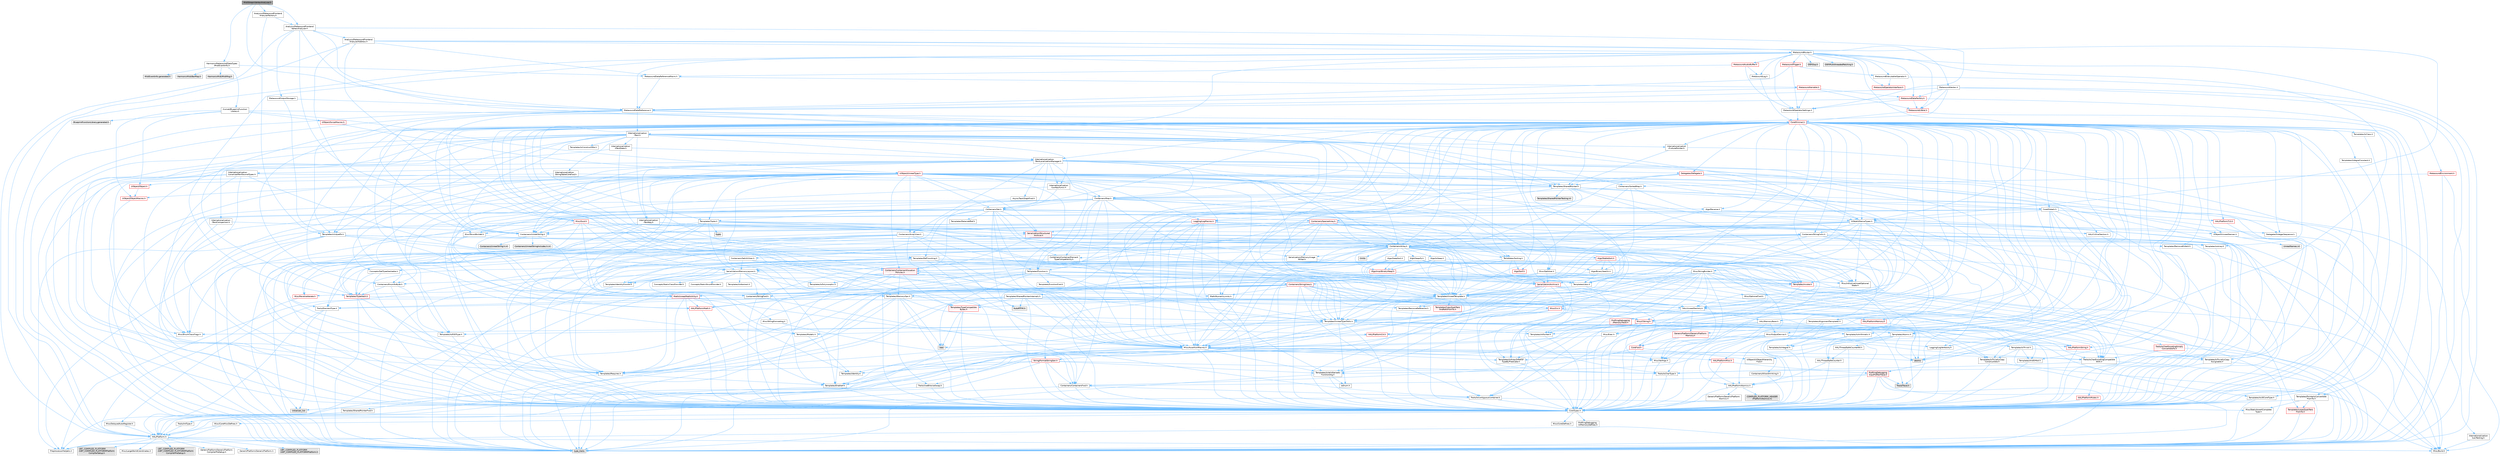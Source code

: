 digraph "MidiStreamVertexAnalyzer.h"
{
 // INTERACTIVE_SVG=YES
 // LATEX_PDF_SIZE
  bgcolor="transparent";
  edge [fontname=Helvetica,fontsize=10,labelfontname=Helvetica,labelfontsize=10];
  node [fontname=Helvetica,fontsize=10,shape=box,height=0.2,width=0.4];
  Node1 [id="Node000001",label="MidiStreamVertexAnalyzer.h",height=0.2,width=0.4,color="gray40", fillcolor="grey60", style="filled", fontcolor="black",tooltip=" "];
  Node1 -> Node2 [id="edge1_Node000001_Node000002",color="steelblue1",style="solid",tooltip=" "];
  Node2 [id="Node000002",label="MetasoundDataReference.h",height=0.2,width=0.4,color="grey40", fillcolor="white", style="filled",URL="$dc/d67/MetasoundDataReference_8h.html",tooltip=" "];
  Node2 -> Node3 [id="edge2_Node000002_Node000003",color="steelblue1",style="solid",tooltip=" "];
  Node3 [id="Node000003",label="type_traits",height=0.2,width=0.4,color="grey60", fillcolor="#E0E0E0", style="filled",tooltip=" "];
  Node2 -> Node4 [id="edge3_Node000002_Node000004",color="steelblue1",style="solid",tooltip=" "];
  Node4 [id="Node000004",label="Containers/UnrealString.h",height=0.2,width=0.4,color="grey40", fillcolor="white", style="filled",URL="$d5/dba/UnrealString_8h.html",tooltip=" "];
  Node4 -> Node5 [id="edge4_Node000004_Node000005",color="steelblue1",style="solid",tooltip=" "];
  Node5 [id="Node000005",label="Containers/UnrealStringIncludes.h.inl",height=0.2,width=0.4,color="grey60", fillcolor="#E0E0E0", style="filled",tooltip=" "];
  Node4 -> Node6 [id="edge5_Node000004_Node000006",color="steelblue1",style="solid",tooltip=" "];
  Node6 [id="Node000006",label="Containers/UnrealString.h.inl",height=0.2,width=0.4,color="grey60", fillcolor="#E0E0E0", style="filled",tooltip=" "];
  Node4 -> Node7 [id="edge6_Node000004_Node000007",color="steelblue1",style="solid",tooltip=" "];
  Node7 [id="Node000007",label="Misc/StringFormatArg.h",height=0.2,width=0.4,color="grey40", fillcolor="white", style="filled",URL="$d2/d16/StringFormatArg_8h.html",tooltip=" "];
  Node7 -> Node8 [id="edge7_Node000007_Node000008",color="steelblue1",style="solid",tooltip=" "];
  Node8 [id="Node000008",label="Containers/ContainersFwd.h",height=0.2,width=0.4,color="grey40", fillcolor="white", style="filled",URL="$d4/d0a/ContainersFwd_8h.html",tooltip=" "];
  Node8 -> Node9 [id="edge8_Node000008_Node000009",color="steelblue1",style="solid",tooltip=" "];
  Node9 [id="Node000009",label="HAL/Platform.h",height=0.2,width=0.4,color="grey40", fillcolor="white", style="filled",URL="$d9/dd0/Platform_8h.html",tooltip=" "];
  Node9 -> Node10 [id="edge9_Node000009_Node000010",color="steelblue1",style="solid",tooltip=" "];
  Node10 [id="Node000010",label="Misc/Build.h",height=0.2,width=0.4,color="grey40", fillcolor="white", style="filled",URL="$d3/dbb/Build_8h.html",tooltip=" "];
  Node9 -> Node11 [id="edge10_Node000009_Node000011",color="steelblue1",style="solid",tooltip=" "];
  Node11 [id="Node000011",label="Misc/LargeWorldCoordinates.h",height=0.2,width=0.4,color="grey40", fillcolor="white", style="filled",URL="$d2/dcb/LargeWorldCoordinates_8h.html",tooltip=" "];
  Node9 -> Node3 [id="edge11_Node000009_Node000003",color="steelblue1",style="solid",tooltip=" "];
  Node9 -> Node12 [id="edge12_Node000009_Node000012",color="steelblue1",style="solid",tooltip=" "];
  Node12 [id="Node000012",label="PreprocessorHelpers.h",height=0.2,width=0.4,color="grey40", fillcolor="white", style="filled",URL="$db/ddb/PreprocessorHelpers_8h.html",tooltip=" "];
  Node9 -> Node13 [id="edge13_Node000009_Node000013",color="steelblue1",style="solid",tooltip=" "];
  Node13 [id="Node000013",label="UBT_COMPILED_PLATFORM\l/UBT_COMPILED_PLATFORMPlatform\lCompilerPreSetup.h",height=0.2,width=0.4,color="grey60", fillcolor="#E0E0E0", style="filled",tooltip=" "];
  Node9 -> Node14 [id="edge14_Node000009_Node000014",color="steelblue1",style="solid",tooltip=" "];
  Node14 [id="Node000014",label="GenericPlatform/GenericPlatform\lCompilerPreSetup.h",height=0.2,width=0.4,color="grey40", fillcolor="white", style="filled",URL="$d9/dc8/GenericPlatformCompilerPreSetup_8h.html",tooltip=" "];
  Node9 -> Node15 [id="edge15_Node000009_Node000015",color="steelblue1",style="solid",tooltip=" "];
  Node15 [id="Node000015",label="GenericPlatform/GenericPlatform.h",height=0.2,width=0.4,color="grey40", fillcolor="white", style="filled",URL="$d6/d84/GenericPlatform_8h.html",tooltip=" "];
  Node9 -> Node16 [id="edge16_Node000009_Node000016",color="steelblue1",style="solid",tooltip=" "];
  Node16 [id="Node000016",label="UBT_COMPILED_PLATFORM\l/UBT_COMPILED_PLATFORMPlatform.h",height=0.2,width=0.4,color="grey60", fillcolor="#E0E0E0", style="filled",tooltip=" "];
  Node9 -> Node17 [id="edge17_Node000009_Node000017",color="steelblue1",style="solid",tooltip=" "];
  Node17 [id="Node000017",label="UBT_COMPILED_PLATFORM\l/UBT_COMPILED_PLATFORMPlatform\lCompilerSetup.h",height=0.2,width=0.4,color="grey60", fillcolor="#E0E0E0", style="filled",tooltip=" "];
  Node8 -> Node18 [id="edge18_Node000008_Node000018",color="steelblue1",style="solid",tooltip=" "];
  Node18 [id="Node000018",label="CoreTypes.h",height=0.2,width=0.4,color="grey40", fillcolor="white", style="filled",URL="$dc/dec/CoreTypes_8h.html",tooltip=" "];
  Node18 -> Node9 [id="edge19_Node000018_Node000009",color="steelblue1",style="solid",tooltip=" "];
  Node18 -> Node19 [id="edge20_Node000018_Node000019",color="steelblue1",style="solid",tooltip=" "];
  Node19 [id="Node000019",label="ProfilingDebugging\l/UMemoryDefines.h",height=0.2,width=0.4,color="grey40", fillcolor="white", style="filled",URL="$d2/da2/UMemoryDefines_8h.html",tooltip=" "];
  Node18 -> Node20 [id="edge21_Node000018_Node000020",color="steelblue1",style="solid",tooltip=" "];
  Node20 [id="Node000020",label="Misc/CoreMiscDefines.h",height=0.2,width=0.4,color="grey40", fillcolor="white", style="filled",URL="$da/d38/CoreMiscDefines_8h.html",tooltip=" "];
  Node20 -> Node9 [id="edge22_Node000020_Node000009",color="steelblue1",style="solid",tooltip=" "];
  Node20 -> Node12 [id="edge23_Node000020_Node000012",color="steelblue1",style="solid",tooltip=" "];
  Node18 -> Node21 [id="edge24_Node000018_Node000021",color="steelblue1",style="solid",tooltip=" "];
  Node21 [id="Node000021",label="Misc/CoreDefines.h",height=0.2,width=0.4,color="grey40", fillcolor="white", style="filled",URL="$d3/dd2/CoreDefines_8h.html",tooltip=" "];
  Node8 -> Node22 [id="edge25_Node000008_Node000022",color="steelblue1",style="solid",tooltip=" "];
  Node22 [id="Node000022",label="Traits/IsContiguousContainer.h",height=0.2,width=0.4,color="grey40", fillcolor="white", style="filled",URL="$d5/d3c/IsContiguousContainer_8h.html",tooltip=" "];
  Node22 -> Node18 [id="edge26_Node000022_Node000018",color="steelblue1",style="solid",tooltip=" "];
  Node22 -> Node23 [id="edge27_Node000022_Node000023",color="steelblue1",style="solid",tooltip=" "];
  Node23 [id="Node000023",label="Misc/StaticAssertComplete\lType.h",height=0.2,width=0.4,color="grey40", fillcolor="white", style="filled",URL="$d5/d4e/StaticAssertCompleteType_8h.html",tooltip=" "];
  Node22 -> Node24 [id="edge28_Node000022_Node000024",color="steelblue1",style="solid",tooltip=" "];
  Node24 [id="Node000024",label="initializer_list",height=0.2,width=0.4,color="grey60", fillcolor="#E0E0E0", style="filled",tooltip=" "];
  Node2 -> Node9 [id="edge29_Node000002_Node000009",color="steelblue1",style="solid",tooltip=" "];
  Node2 -> Node25 [id="edge30_Node000002_Node000025",color="steelblue1",style="solid",tooltip=" "];
  Node25 [id="Node000025",label="Internationalization\l/Text.h",height=0.2,width=0.4,color="grey40", fillcolor="white", style="filled",URL="$d6/d35/Text_8h.html",tooltip=" "];
  Node25 -> Node18 [id="edge31_Node000025_Node000018",color="steelblue1",style="solid",tooltip=" "];
  Node25 -> Node26 [id="edge32_Node000025_Node000026",color="steelblue1",style="solid",tooltip=" "];
  Node26 [id="Node000026",label="HAL/PlatformAtomics.h",height=0.2,width=0.4,color="grey40", fillcolor="white", style="filled",URL="$d3/d36/PlatformAtomics_8h.html",tooltip=" "];
  Node26 -> Node18 [id="edge33_Node000026_Node000018",color="steelblue1",style="solid",tooltip=" "];
  Node26 -> Node27 [id="edge34_Node000026_Node000027",color="steelblue1",style="solid",tooltip=" "];
  Node27 [id="Node000027",label="GenericPlatform/GenericPlatform\lAtomics.h",height=0.2,width=0.4,color="grey40", fillcolor="white", style="filled",URL="$da/d72/GenericPlatformAtomics_8h.html",tooltip=" "];
  Node27 -> Node18 [id="edge35_Node000027_Node000018",color="steelblue1",style="solid",tooltip=" "];
  Node26 -> Node28 [id="edge36_Node000026_Node000028",color="steelblue1",style="solid",tooltip=" "];
  Node28 [id="Node000028",label="COMPILED_PLATFORM_HEADER\l(PlatformAtomics.h)",height=0.2,width=0.4,color="grey60", fillcolor="#E0E0E0", style="filled",tooltip=" "];
  Node25 -> Node29 [id="edge37_Node000025_Node000029",color="steelblue1",style="solid",tooltip=" "];
  Node29 [id="Node000029",label="Misc/AssertionMacros.h",height=0.2,width=0.4,color="grey40", fillcolor="white", style="filled",URL="$d0/dfa/AssertionMacros_8h.html",tooltip=" "];
  Node29 -> Node18 [id="edge38_Node000029_Node000018",color="steelblue1",style="solid",tooltip=" "];
  Node29 -> Node9 [id="edge39_Node000029_Node000009",color="steelblue1",style="solid",tooltip=" "];
  Node29 -> Node30 [id="edge40_Node000029_Node000030",color="steelblue1",style="solid",tooltip=" "];
  Node30 [id="Node000030",label="HAL/PlatformMisc.h",height=0.2,width=0.4,color="red", fillcolor="#FFF0F0", style="filled",URL="$d0/df5/PlatformMisc_8h.html",tooltip=" "];
  Node30 -> Node18 [id="edge41_Node000030_Node000018",color="steelblue1",style="solid",tooltip=" "];
  Node30 -> Node54 [id="edge42_Node000030_Node000054",color="steelblue1",style="solid",tooltip=" "];
  Node54 [id="Node000054",label="ProfilingDebugging\l/CpuProfilerTrace.h",height=0.2,width=0.4,color="red", fillcolor="#FFF0F0", style="filled",URL="$da/dcb/CpuProfilerTrace_8h.html",tooltip=" "];
  Node54 -> Node18 [id="edge43_Node000054_Node000018",color="steelblue1",style="solid",tooltip=" "];
  Node54 -> Node8 [id="edge44_Node000054_Node000008",color="steelblue1",style="solid",tooltip=" "];
  Node54 -> Node26 [id="edge45_Node000054_Node000026",color="steelblue1",style="solid",tooltip=" "];
  Node54 -> Node12 [id="edge46_Node000054_Node000012",color="steelblue1",style="solid",tooltip=" "];
  Node54 -> Node10 [id="edge47_Node000054_Node000010",color="steelblue1",style="solid",tooltip=" "];
  Node54 -> Node58 [id="edge48_Node000054_Node000058",color="steelblue1",style="solid",tooltip=" "];
  Node58 [id="Node000058",label="Trace/Trace.h",height=0.2,width=0.4,color="grey60", fillcolor="#E0E0E0", style="filled",tooltip=" "];
  Node29 -> Node12 [id="edge49_Node000029_Node000012",color="steelblue1",style="solid",tooltip=" "];
  Node29 -> Node59 [id="edge50_Node000029_Node000059",color="steelblue1",style="solid",tooltip=" "];
  Node59 [id="Node000059",label="Templates/EnableIf.h",height=0.2,width=0.4,color="grey40", fillcolor="white", style="filled",URL="$d7/d60/EnableIf_8h.html",tooltip=" "];
  Node59 -> Node18 [id="edge51_Node000059_Node000018",color="steelblue1",style="solid",tooltip=" "];
  Node29 -> Node60 [id="edge52_Node000029_Node000060",color="steelblue1",style="solid",tooltip=" "];
  Node60 [id="Node000060",label="Templates/IsArrayOrRefOf\lTypeByPredicate.h",height=0.2,width=0.4,color="grey40", fillcolor="white", style="filled",URL="$d6/da1/IsArrayOrRefOfTypeByPredicate_8h.html",tooltip=" "];
  Node60 -> Node18 [id="edge53_Node000060_Node000018",color="steelblue1",style="solid",tooltip=" "];
  Node29 -> Node61 [id="edge54_Node000029_Node000061",color="steelblue1",style="solid",tooltip=" "];
  Node61 [id="Node000061",label="Templates/IsValidVariadic\lFunctionArg.h",height=0.2,width=0.4,color="grey40", fillcolor="white", style="filled",URL="$d0/dc8/IsValidVariadicFunctionArg_8h.html",tooltip=" "];
  Node61 -> Node18 [id="edge55_Node000061_Node000018",color="steelblue1",style="solid",tooltip=" "];
  Node61 -> Node62 [id="edge56_Node000061_Node000062",color="steelblue1",style="solid",tooltip=" "];
  Node62 [id="Node000062",label="IsEnum.h",height=0.2,width=0.4,color="grey40", fillcolor="white", style="filled",URL="$d4/de5/IsEnum_8h.html",tooltip=" "];
  Node61 -> Node3 [id="edge57_Node000061_Node000003",color="steelblue1",style="solid",tooltip=" "];
  Node29 -> Node63 [id="edge58_Node000029_Node000063",color="steelblue1",style="solid",tooltip=" "];
  Node63 [id="Node000063",label="Traits/IsCharEncodingCompatible\lWith.h",height=0.2,width=0.4,color="grey40", fillcolor="white", style="filled",URL="$df/dd1/IsCharEncodingCompatibleWith_8h.html",tooltip=" "];
  Node63 -> Node3 [id="edge59_Node000063_Node000003",color="steelblue1",style="solid",tooltip=" "];
  Node63 -> Node64 [id="edge60_Node000063_Node000064",color="steelblue1",style="solid",tooltip=" "];
  Node64 [id="Node000064",label="Traits/IsCharType.h",height=0.2,width=0.4,color="grey40", fillcolor="white", style="filled",URL="$db/d51/IsCharType_8h.html",tooltip=" "];
  Node64 -> Node18 [id="edge61_Node000064_Node000018",color="steelblue1",style="solid",tooltip=" "];
  Node29 -> Node65 [id="edge62_Node000029_Node000065",color="steelblue1",style="solid",tooltip=" "];
  Node65 [id="Node000065",label="Misc/VarArgs.h",height=0.2,width=0.4,color="grey40", fillcolor="white", style="filled",URL="$d5/d6f/VarArgs_8h.html",tooltip=" "];
  Node65 -> Node18 [id="edge63_Node000065_Node000018",color="steelblue1",style="solid",tooltip=" "];
  Node29 -> Node66 [id="edge64_Node000029_Node000066",color="steelblue1",style="solid",tooltip=" "];
  Node66 [id="Node000066",label="String/FormatStringSan.h",height=0.2,width=0.4,color="red", fillcolor="#FFF0F0", style="filled",URL="$d3/d8b/FormatStringSan_8h.html",tooltip=" "];
  Node66 -> Node3 [id="edge65_Node000066_Node000003",color="steelblue1",style="solid",tooltip=" "];
  Node66 -> Node18 [id="edge66_Node000066_Node000018",color="steelblue1",style="solid",tooltip=" "];
  Node66 -> Node67 [id="edge67_Node000066_Node000067",color="steelblue1",style="solid",tooltip=" "];
  Node67 [id="Node000067",label="Templates/Requires.h",height=0.2,width=0.4,color="grey40", fillcolor="white", style="filled",URL="$dc/d96/Requires_8h.html",tooltip=" "];
  Node67 -> Node59 [id="edge68_Node000067_Node000059",color="steelblue1",style="solid",tooltip=" "];
  Node67 -> Node3 [id="edge69_Node000067_Node000003",color="steelblue1",style="solid",tooltip=" "];
  Node66 -> Node68 [id="edge70_Node000066_Node000068",color="steelblue1",style="solid",tooltip=" "];
  Node68 [id="Node000068",label="Templates/Identity.h",height=0.2,width=0.4,color="grey40", fillcolor="white", style="filled",URL="$d0/dd5/Identity_8h.html",tooltip=" "];
  Node66 -> Node61 [id="edge71_Node000066_Node000061",color="steelblue1",style="solid",tooltip=" "];
  Node66 -> Node64 [id="edge72_Node000066_Node000064",color="steelblue1",style="solid",tooltip=" "];
  Node66 -> Node8 [id="edge73_Node000066_Node000008",color="steelblue1",style="solid",tooltip=" "];
  Node29 -> Node72 [id="edge74_Node000029_Node000072",color="steelblue1",style="solid",tooltip=" "];
  Node72 [id="Node000072",label="atomic",height=0.2,width=0.4,color="grey60", fillcolor="#E0E0E0", style="filled",tooltip=" "];
  Node25 -> Node50 [id="edge75_Node000025_Node000050",color="steelblue1",style="solid",tooltip=" "];
  Node50 [id="Node000050",label="Misc/EnumClassFlags.h",height=0.2,width=0.4,color="grey40", fillcolor="white", style="filled",URL="$d8/de7/EnumClassFlags_8h.html",tooltip=" "];
  Node25 -> Node73 [id="edge76_Node000025_Node000073",color="steelblue1",style="solid",tooltip=" "];
  Node73 [id="Node000073",label="Templates/UnrealTypeTraits.h",height=0.2,width=0.4,color="grey40", fillcolor="white", style="filled",URL="$d2/d2d/UnrealTypeTraits_8h.html",tooltip=" "];
  Node73 -> Node18 [id="edge77_Node000073_Node000018",color="steelblue1",style="solid",tooltip=" "];
  Node73 -> Node74 [id="edge78_Node000073_Node000074",color="steelblue1",style="solid",tooltip=" "];
  Node74 [id="Node000074",label="Templates/IsPointer.h",height=0.2,width=0.4,color="grey40", fillcolor="white", style="filled",URL="$d7/d05/IsPointer_8h.html",tooltip=" "];
  Node74 -> Node18 [id="edge79_Node000074_Node000018",color="steelblue1",style="solid",tooltip=" "];
  Node73 -> Node29 [id="edge80_Node000073_Node000029",color="steelblue1",style="solid",tooltip=" "];
  Node73 -> Node75 [id="edge81_Node000073_Node000075",color="steelblue1",style="solid",tooltip=" "];
  Node75 [id="Node000075",label="Templates/AndOrNot.h",height=0.2,width=0.4,color="grey40", fillcolor="white", style="filled",URL="$db/d0a/AndOrNot_8h.html",tooltip=" "];
  Node75 -> Node18 [id="edge82_Node000075_Node000018",color="steelblue1",style="solid",tooltip=" "];
  Node73 -> Node59 [id="edge83_Node000073_Node000059",color="steelblue1",style="solid",tooltip=" "];
  Node73 -> Node76 [id="edge84_Node000073_Node000076",color="steelblue1",style="solid",tooltip=" "];
  Node76 [id="Node000076",label="Templates/IsArithmetic.h",height=0.2,width=0.4,color="grey40", fillcolor="white", style="filled",URL="$d2/d5d/IsArithmetic_8h.html",tooltip=" "];
  Node76 -> Node18 [id="edge85_Node000076_Node000018",color="steelblue1",style="solid",tooltip=" "];
  Node73 -> Node62 [id="edge86_Node000073_Node000062",color="steelblue1",style="solid",tooltip=" "];
  Node73 -> Node77 [id="edge87_Node000073_Node000077",color="steelblue1",style="solid",tooltip=" "];
  Node77 [id="Node000077",label="Templates/Models.h",height=0.2,width=0.4,color="grey40", fillcolor="white", style="filled",URL="$d3/d0c/Models_8h.html",tooltip=" "];
  Node77 -> Node68 [id="edge88_Node000077_Node000068",color="steelblue1",style="solid",tooltip=" "];
  Node73 -> Node78 [id="edge89_Node000073_Node000078",color="steelblue1",style="solid",tooltip=" "];
  Node78 [id="Node000078",label="Templates/IsPODType.h",height=0.2,width=0.4,color="grey40", fillcolor="white", style="filled",URL="$d7/db1/IsPODType_8h.html",tooltip=" "];
  Node78 -> Node18 [id="edge90_Node000078_Node000018",color="steelblue1",style="solid",tooltip=" "];
  Node73 -> Node79 [id="edge91_Node000073_Node000079",color="steelblue1",style="solid",tooltip=" "];
  Node79 [id="Node000079",label="Templates/IsUECoreType.h",height=0.2,width=0.4,color="grey40", fillcolor="white", style="filled",URL="$d1/db8/IsUECoreType_8h.html",tooltip=" "];
  Node79 -> Node18 [id="edge92_Node000079_Node000018",color="steelblue1",style="solid",tooltip=" "];
  Node79 -> Node3 [id="edge93_Node000079_Node000003",color="steelblue1",style="solid",tooltip=" "];
  Node73 -> Node80 [id="edge94_Node000073_Node000080",color="steelblue1",style="solid",tooltip=" "];
  Node80 [id="Node000080",label="Templates/IsTriviallyCopy\lConstructible.h",height=0.2,width=0.4,color="grey40", fillcolor="white", style="filled",URL="$d3/d78/IsTriviallyCopyConstructible_8h.html",tooltip=" "];
  Node80 -> Node18 [id="edge95_Node000080_Node000018",color="steelblue1",style="solid",tooltip=" "];
  Node80 -> Node3 [id="edge96_Node000080_Node000003",color="steelblue1",style="solid",tooltip=" "];
  Node25 -> Node81 [id="edge97_Node000025_Node000081",color="steelblue1",style="solid",tooltip=" "];
  Node81 [id="Node000081",label="Containers/Array.h",height=0.2,width=0.4,color="grey40", fillcolor="white", style="filled",URL="$df/dd0/Array_8h.html",tooltip=" "];
  Node81 -> Node18 [id="edge98_Node000081_Node000018",color="steelblue1",style="solid",tooltip=" "];
  Node81 -> Node29 [id="edge99_Node000081_Node000029",color="steelblue1",style="solid",tooltip=" "];
  Node81 -> Node82 [id="edge100_Node000081_Node000082",color="steelblue1",style="solid",tooltip=" "];
  Node82 [id="Node000082",label="Misc/IntrusiveUnsetOptional\lState.h",height=0.2,width=0.4,color="grey40", fillcolor="white", style="filled",URL="$d2/d0a/IntrusiveUnsetOptionalState_8h.html",tooltip=" "];
  Node82 -> Node83 [id="edge101_Node000082_Node000083",color="steelblue1",style="solid",tooltip=" "];
  Node83 [id="Node000083",label="Misc/OptionalFwd.h",height=0.2,width=0.4,color="grey40", fillcolor="white", style="filled",URL="$dc/d50/OptionalFwd_8h.html",tooltip=" "];
  Node81 -> Node84 [id="edge102_Node000081_Node000084",color="steelblue1",style="solid",tooltip=" "];
  Node84 [id="Node000084",label="Misc/ReverseIterate.h",height=0.2,width=0.4,color="red", fillcolor="#FFF0F0", style="filled",URL="$db/de3/ReverseIterate_8h.html",tooltip=" "];
  Node84 -> Node9 [id="edge103_Node000084_Node000009",color="steelblue1",style="solid",tooltip=" "];
  Node81 -> Node86 [id="edge104_Node000081_Node000086",color="steelblue1",style="solid",tooltip=" "];
  Node86 [id="Node000086",label="HAL/UnrealMemory.h",height=0.2,width=0.4,color="grey40", fillcolor="white", style="filled",URL="$d9/d96/UnrealMemory_8h.html",tooltip=" "];
  Node86 -> Node18 [id="edge105_Node000086_Node000018",color="steelblue1",style="solid",tooltip=" "];
  Node86 -> Node87 [id="edge106_Node000086_Node000087",color="steelblue1",style="solid",tooltip=" "];
  Node87 [id="Node000087",label="GenericPlatform/GenericPlatform\lMemory.h",height=0.2,width=0.4,color="red", fillcolor="#FFF0F0", style="filled",URL="$dd/d22/GenericPlatformMemory_8h.html",tooltip=" "];
  Node87 -> Node34 [id="edge107_Node000087_Node000034",color="steelblue1",style="solid",tooltip=" "];
  Node34 [id="Node000034",label="CoreFwd.h",height=0.2,width=0.4,color="red", fillcolor="#FFF0F0", style="filled",URL="$d1/d1e/CoreFwd_8h.html",tooltip=" "];
  Node34 -> Node18 [id="edge108_Node000034_Node000018",color="steelblue1",style="solid",tooltip=" "];
  Node34 -> Node8 [id="edge109_Node000034_Node000008",color="steelblue1",style="solid",tooltip=" "];
  Node34 -> Node36 [id="edge110_Node000034_Node000036",color="steelblue1",style="solid",tooltip=" "];
  Node36 [id="Node000036",label="UObject/UObjectHierarchy\lFwd.h",height=0.2,width=0.4,color="grey40", fillcolor="white", style="filled",URL="$d3/d13/UObjectHierarchyFwd_8h.html",tooltip=" "];
  Node87 -> Node18 [id="edge111_Node000087_Node000018",color="steelblue1",style="solid",tooltip=" "];
  Node87 -> Node88 [id="edge112_Node000087_Node000088",color="steelblue1",style="solid",tooltip=" "];
  Node88 [id="Node000088",label="HAL/PlatformString.h",height=0.2,width=0.4,color="red", fillcolor="#FFF0F0", style="filled",URL="$db/db5/PlatformString_8h.html",tooltip=" "];
  Node88 -> Node18 [id="edge113_Node000088_Node000018",color="steelblue1",style="solid",tooltip=" "];
  Node86 -> Node90 [id="edge114_Node000086_Node000090",color="steelblue1",style="solid",tooltip=" "];
  Node90 [id="Node000090",label="HAL/MemoryBase.h",height=0.2,width=0.4,color="grey40", fillcolor="white", style="filled",URL="$d6/d9f/MemoryBase_8h.html",tooltip=" "];
  Node90 -> Node18 [id="edge115_Node000090_Node000018",color="steelblue1",style="solid",tooltip=" "];
  Node90 -> Node26 [id="edge116_Node000090_Node000026",color="steelblue1",style="solid",tooltip=" "];
  Node90 -> Node38 [id="edge117_Node000090_Node000038",color="steelblue1",style="solid",tooltip=" "];
  Node38 [id="Node000038",label="HAL/PlatformCrt.h",height=0.2,width=0.4,color="red", fillcolor="#FFF0F0", style="filled",URL="$d8/d75/PlatformCrt_8h.html",tooltip=" "];
  Node38 -> Node39 [id="edge118_Node000038_Node000039",color="steelblue1",style="solid",tooltip=" "];
  Node39 [id="Node000039",label="new",height=0.2,width=0.4,color="grey60", fillcolor="#E0E0E0", style="filled",tooltip=" "];
  Node90 -> Node91 [id="edge119_Node000090_Node000091",color="steelblue1",style="solid",tooltip=" "];
  Node91 [id="Node000091",label="Misc/Exec.h",height=0.2,width=0.4,color="grey40", fillcolor="white", style="filled",URL="$de/ddb/Exec_8h.html",tooltip=" "];
  Node91 -> Node18 [id="edge120_Node000091_Node000018",color="steelblue1",style="solid",tooltip=" "];
  Node91 -> Node29 [id="edge121_Node000091_Node000029",color="steelblue1",style="solid",tooltip=" "];
  Node90 -> Node92 [id="edge122_Node000090_Node000092",color="steelblue1",style="solid",tooltip=" "];
  Node92 [id="Node000092",label="Misc/OutputDevice.h",height=0.2,width=0.4,color="grey40", fillcolor="white", style="filled",URL="$d7/d32/OutputDevice_8h.html",tooltip=" "];
  Node92 -> Node34 [id="edge123_Node000092_Node000034",color="steelblue1",style="solid",tooltip=" "];
  Node92 -> Node18 [id="edge124_Node000092_Node000018",color="steelblue1",style="solid",tooltip=" "];
  Node92 -> Node93 [id="edge125_Node000092_Node000093",color="steelblue1",style="solid",tooltip=" "];
  Node93 [id="Node000093",label="Logging/LogVerbosity.h",height=0.2,width=0.4,color="grey40", fillcolor="white", style="filled",URL="$d2/d8f/LogVerbosity_8h.html",tooltip=" "];
  Node93 -> Node18 [id="edge126_Node000093_Node000018",color="steelblue1",style="solid",tooltip=" "];
  Node92 -> Node65 [id="edge127_Node000092_Node000065",color="steelblue1",style="solid",tooltip=" "];
  Node92 -> Node60 [id="edge128_Node000092_Node000060",color="steelblue1",style="solid",tooltip=" "];
  Node92 -> Node61 [id="edge129_Node000092_Node000061",color="steelblue1",style="solid",tooltip=" "];
  Node92 -> Node63 [id="edge130_Node000092_Node000063",color="steelblue1",style="solid",tooltip=" "];
  Node90 -> Node94 [id="edge131_Node000090_Node000094",color="steelblue1",style="solid",tooltip=" "];
  Node94 [id="Node000094",label="Templates/Atomic.h",height=0.2,width=0.4,color="grey40", fillcolor="white", style="filled",URL="$d3/d91/Atomic_8h.html",tooltip=" "];
  Node94 -> Node95 [id="edge132_Node000094_Node000095",color="steelblue1",style="solid",tooltip=" "];
  Node95 [id="Node000095",label="HAL/ThreadSafeCounter.h",height=0.2,width=0.4,color="grey40", fillcolor="white", style="filled",URL="$dc/dc9/ThreadSafeCounter_8h.html",tooltip=" "];
  Node95 -> Node18 [id="edge133_Node000095_Node000018",color="steelblue1",style="solid",tooltip=" "];
  Node95 -> Node26 [id="edge134_Node000095_Node000026",color="steelblue1",style="solid",tooltip=" "];
  Node94 -> Node96 [id="edge135_Node000094_Node000096",color="steelblue1",style="solid",tooltip=" "];
  Node96 [id="Node000096",label="HAL/ThreadSafeCounter64.h",height=0.2,width=0.4,color="grey40", fillcolor="white", style="filled",URL="$d0/d12/ThreadSafeCounter64_8h.html",tooltip=" "];
  Node96 -> Node18 [id="edge136_Node000096_Node000018",color="steelblue1",style="solid",tooltip=" "];
  Node96 -> Node95 [id="edge137_Node000096_Node000095",color="steelblue1",style="solid",tooltip=" "];
  Node94 -> Node97 [id="edge138_Node000094_Node000097",color="steelblue1",style="solid",tooltip=" "];
  Node97 [id="Node000097",label="Templates/IsIntegral.h",height=0.2,width=0.4,color="grey40", fillcolor="white", style="filled",URL="$da/d64/IsIntegral_8h.html",tooltip=" "];
  Node97 -> Node18 [id="edge139_Node000097_Node000018",color="steelblue1",style="solid",tooltip=" "];
  Node94 -> Node98 [id="edge140_Node000094_Node000098",color="steelblue1",style="solid",tooltip=" "];
  Node98 [id="Node000098",label="Templates/IsTrivial.h",height=0.2,width=0.4,color="grey40", fillcolor="white", style="filled",URL="$da/d4c/IsTrivial_8h.html",tooltip=" "];
  Node98 -> Node75 [id="edge141_Node000098_Node000075",color="steelblue1",style="solid",tooltip=" "];
  Node98 -> Node80 [id="edge142_Node000098_Node000080",color="steelblue1",style="solid",tooltip=" "];
  Node98 -> Node99 [id="edge143_Node000098_Node000099",color="steelblue1",style="solid",tooltip=" "];
  Node99 [id="Node000099",label="Templates/IsTriviallyCopy\lAssignable.h",height=0.2,width=0.4,color="grey40", fillcolor="white", style="filled",URL="$d2/df2/IsTriviallyCopyAssignable_8h.html",tooltip=" "];
  Node99 -> Node18 [id="edge144_Node000099_Node000018",color="steelblue1",style="solid",tooltip=" "];
  Node99 -> Node3 [id="edge145_Node000099_Node000003",color="steelblue1",style="solid",tooltip=" "];
  Node98 -> Node3 [id="edge146_Node000098_Node000003",color="steelblue1",style="solid",tooltip=" "];
  Node94 -> Node100 [id="edge147_Node000094_Node000100",color="steelblue1",style="solid",tooltip=" "];
  Node100 [id="Node000100",label="Traits/IntType.h",height=0.2,width=0.4,color="grey40", fillcolor="white", style="filled",URL="$d7/deb/IntType_8h.html",tooltip=" "];
  Node100 -> Node9 [id="edge148_Node000100_Node000009",color="steelblue1",style="solid",tooltip=" "];
  Node94 -> Node72 [id="edge149_Node000094_Node000072",color="steelblue1",style="solid",tooltip=" "];
  Node86 -> Node101 [id="edge150_Node000086_Node000101",color="steelblue1",style="solid",tooltip=" "];
  Node101 [id="Node000101",label="HAL/PlatformMemory.h",height=0.2,width=0.4,color="red", fillcolor="#FFF0F0", style="filled",URL="$de/d68/PlatformMemory_8h.html",tooltip=" "];
  Node101 -> Node18 [id="edge151_Node000101_Node000018",color="steelblue1",style="solid",tooltip=" "];
  Node101 -> Node87 [id="edge152_Node000101_Node000087",color="steelblue1",style="solid",tooltip=" "];
  Node86 -> Node103 [id="edge153_Node000086_Node000103",color="steelblue1",style="solid",tooltip=" "];
  Node103 [id="Node000103",label="ProfilingDebugging\l/MemoryTrace.h",height=0.2,width=0.4,color="red", fillcolor="#FFF0F0", style="filled",URL="$da/dd7/MemoryTrace_8h.html",tooltip=" "];
  Node103 -> Node9 [id="edge154_Node000103_Node000009",color="steelblue1",style="solid",tooltip=" "];
  Node103 -> Node50 [id="edge155_Node000103_Node000050",color="steelblue1",style="solid",tooltip=" "];
  Node103 -> Node58 [id="edge156_Node000103_Node000058",color="steelblue1",style="solid",tooltip=" "];
  Node86 -> Node74 [id="edge157_Node000086_Node000074",color="steelblue1",style="solid",tooltip=" "];
  Node81 -> Node73 [id="edge158_Node000081_Node000073",color="steelblue1",style="solid",tooltip=" "];
  Node81 -> Node104 [id="edge159_Node000081_Node000104",color="steelblue1",style="solid",tooltip=" "];
  Node104 [id="Node000104",label="Templates/UnrealTemplate.h",height=0.2,width=0.4,color="grey40", fillcolor="white", style="filled",URL="$d4/d24/UnrealTemplate_8h.html",tooltip=" "];
  Node104 -> Node18 [id="edge160_Node000104_Node000018",color="steelblue1",style="solid",tooltip=" "];
  Node104 -> Node74 [id="edge161_Node000104_Node000074",color="steelblue1",style="solid",tooltip=" "];
  Node104 -> Node86 [id="edge162_Node000104_Node000086",color="steelblue1",style="solid",tooltip=" "];
  Node104 -> Node105 [id="edge163_Node000104_Node000105",color="steelblue1",style="solid",tooltip=" "];
  Node105 [id="Node000105",label="Templates/CopyQualifiers\lAndRefsFromTo.h",height=0.2,width=0.4,color="red", fillcolor="#FFF0F0", style="filled",URL="$d3/db3/CopyQualifiersAndRefsFromTo_8h.html",tooltip=" "];
  Node104 -> Node73 [id="edge164_Node000104_Node000073",color="steelblue1",style="solid",tooltip=" "];
  Node104 -> Node107 [id="edge165_Node000104_Node000107",color="steelblue1",style="solid",tooltip=" "];
  Node107 [id="Node000107",label="Templates/RemoveReference.h",height=0.2,width=0.4,color="grey40", fillcolor="white", style="filled",URL="$da/dbe/RemoveReference_8h.html",tooltip=" "];
  Node107 -> Node18 [id="edge166_Node000107_Node000018",color="steelblue1",style="solid",tooltip=" "];
  Node104 -> Node67 [id="edge167_Node000104_Node000067",color="steelblue1",style="solid",tooltip=" "];
  Node104 -> Node108 [id="edge168_Node000104_Node000108",color="steelblue1",style="solid",tooltip=" "];
  Node108 [id="Node000108",label="Templates/TypeCompatible\lBytes.h",height=0.2,width=0.4,color="red", fillcolor="#FFF0F0", style="filled",URL="$df/d0a/TypeCompatibleBytes_8h.html",tooltip=" "];
  Node108 -> Node18 [id="edge169_Node000108_Node000018",color="steelblue1",style="solid",tooltip=" "];
  Node108 -> Node39 [id="edge170_Node000108_Node000039",color="steelblue1",style="solid",tooltip=" "];
  Node108 -> Node3 [id="edge171_Node000108_Node000003",color="steelblue1",style="solid",tooltip=" "];
  Node104 -> Node68 [id="edge172_Node000104_Node000068",color="steelblue1",style="solid",tooltip=" "];
  Node104 -> Node22 [id="edge173_Node000104_Node000022",color="steelblue1",style="solid",tooltip=" "];
  Node104 -> Node109 [id="edge174_Node000104_Node000109",color="steelblue1",style="solid",tooltip=" "];
  Node109 [id="Node000109",label="Traits/UseBitwiseSwap.h",height=0.2,width=0.4,color="grey40", fillcolor="white", style="filled",URL="$db/df3/UseBitwiseSwap_8h.html",tooltip=" "];
  Node109 -> Node18 [id="edge175_Node000109_Node000018",color="steelblue1",style="solid",tooltip=" "];
  Node109 -> Node3 [id="edge176_Node000109_Node000003",color="steelblue1",style="solid",tooltip=" "];
  Node104 -> Node3 [id="edge177_Node000104_Node000003",color="steelblue1",style="solid",tooltip=" "];
  Node81 -> Node110 [id="edge178_Node000081_Node000110",color="steelblue1",style="solid",tooltip=" "];
  Node110 [id="Node000110",label="Containers/AllowShrinking.h",height=0.2,width=0.4,color="grey40", fillcolor="white", style="filled",URL="$d7/d1a/AllowShrinking_8h.html",tooltip=" "];
  Node110 -> Node18 [id="edge179_Node000110_Node000018",color="steelblue1",style="solid",tooltip=" "];
  Node81 -> Node111 [id="edge180_Node000081_Node000111",color="steelblue1",style="solid",tooltip=" "];
  Node111 [id="Node000111",label="Containers/ContainerAllocation\lPolicies.h",height=0.2,width=0.4,color="red", fillcolor="#FFF0F0", style="filled",URL="$d7/dff/ContainerAllocationPolicies_8h.html",tooltip=" "];
  Node111 -> Node18 [id="edge181_Node000111_Node000018",color="steelblue1",style="solid",tooltip=" "];
  Node111 -> Node111 [id="edge182_Node000111_Node000111",color="steelblue1",style="solid",tooltip=" "];
  Node111 -> Node113 [id="edge183_Node000111_Node000113",color="steelblue1",style="solid",tooltip=" "];
  Node113 [id="Node000113",label="HAL/PlatformMath.h",height=0.2,width=0.4,color="red", fillcolor="#FFF0F0", style="filled",URL="$dc/d53/PlatformMath_8h.html",tooltip=" "];
  Node113 -> Node18 [id="edge184_Node000113_Node000018",color="steelblue1",style="solid",tooltip=" "];
  Node111 -> Node86 [id="edge185_Node000111_Node000086",color="steelblue1",style="solid",tooltip=" "];
  Node111 -> Node48 [id="edge186_Node000111_Node000048",color="steelblue1",style="solid",tooltip=" "];
  Node48 [id="Node000048",label="Math/NumericLimits.h",height=0.2,width=0.4,color="grey40", fillcolor="white", style="filled",URL="$df/d1b/NumericLimits_8h.html",tooltip=" "];
  Node48 -> Node18 [id="edge187_Node000048_Node000018",color="steelblue1",style="solid",tooltip=" "];
  Node111 -> Node29 [id="edge188_Node000111_Node000029",color="steelblue1",style="solid",tooltip=" "];
  Node111 -> Node121 [id="edge189_Node000111_Node000121",color="steelblue1",style="solid",tooltip=" "];
  Node121 [id="Node000121",label="Templates/IsPolymorphic.h",height=0.2,width=0.4,color="grey40", fillcolor="white", style="filled",URL="$dc/d20/IsPolymorphic_8h.html",tooltip=" "];
  Node111 -> Node122 [id="edge190_Node000111_Node000122",color="steelblue1",style="solid",tooltip=" "];
  Node122 [id="Node000122",label="Templates/MemoryOps.h",height=0.2,width=0.4,color="grey40", fillcolor="white", style="filled",URL="$db/dea/MemoryOps_8h.html",tooltip=" "];
  Node122 -> Node18 [id="edge191_Node000122_Node000018",color="steelblue1",style="solid",tooltip=" "];
  Node122 -> Node86 [id="edge192_Node000122_Node000086",color="steelblue1",style="solid",tooltip=" "];
  Node122 -> Node99 [id="edge193_Node000122_Node000099",color="steelblue1",style="solid",tooltip=" "];
  Node122 -> Node80 [id="edge194_Node000122_Node000080",color="steelblue1",style="solid",tooltip=" "];
  Node122 -> Node67 [id="edge195_Node000122_Node000067",color="steelblue1",style="solid",tooltip=" "];
  Node122 -> Node73 [id="edge196_Node000122_Node000073",color="steelblue1",style="solid",tooltip=" "];
  Node122 -> Node109 [id="edge197_Node000122_Node000109",color="steelblue1",style="solid",tooltip=" "];
  Node122 -> Node39 [id="edge198_Node000122_Node000039",color="steelblue1",style="solid",tooltip=" "];
  Node122 -> Node3 [id="edge199_Node000122_Node000003",color="steelblue1",style="solid",tooltip=" "];
  Node111 -> Node108 [id="edge200_Node000111_Node000108",color="steelblue1",style="solid",tooltip=" "];
  Node111 -> Node3 [id="edge201_Node000111_Node000003",color="steelblue1",style="solid",tooltip=" "];
  Node81 -> Node123 [id="edge202_Node000081_Node000123",color="steelblue1",style="solid",tooltip=" "];
  Node123 [id="Node000123",label="Containers/ContainerElement\lTypeCompatibility.h",height=0.2,width=0.4,color="grey40", fillcolor="white", style="filled",URL="$df/ddf/ContainerElementTypeCompatibility_8h.html",tooltip=" "];
  Node123 -> Node18 [id="edge203_Node000123_Node000018",color="steelblue1",style="solid",tooltip=" "];
  Node123 -> Node73 [id="edge204_Node000123_Node000073",color="steelblue1",style="solid",tooltip=" "];
  Node81 -> Node124 [id="edge205_Node000081_Node000124",color="steelblue1",style="solid",tooltip=" "];
  Node124 [id="Node000124",label="Serialization/Archive.h",height=0.2,width=0.4,color="red", fillcolor="#FFF0F0", style="filled",URL="$d7/d3b/Archive_8h.html",tooltip=" "];
  Node124 -> Node34 [id="edge206_Node000124_Node000034",color="steelblue1",style="solid",tooltip=" "];
  Node124 -> Node18 [id="edge207_Node000124_Node000018",color="steelblue1",style="solid",tooltip=" "];
  Node124 -> Node29 [id="edge208_Node000124_Node000029",color="steelblue1",style="solid",tooltip=" "];
  Node124 -> Node10 [id="edge209_Node000124_Node000010",color="steelblue1",style="solid",tooltip=" "];
  Node124 -> Node65 [id="edge210_Node000124_Node000065",color="steelblue1",style="solid",tooltip=" "];
  Node124 -> Node59 [id="edge211_Node000124_Node000059",color="steelblue1",style="solid",tooltip=" "];
  Node124 -> Node60 [id="edge212_Node000124_Node000060",color="steelblue1",style="solid",tooltip=" "];
  Node124 -> Node61 [id="edge213_Node000124_Node000061",color="steelblue1",style="solid",tooltip=" "];
  Node124 -> Node104 [id="edge214_Node000124_Node000104",color="steelblue1",style="solid",tooltip=" "];
  Node124 -> Node63 [id="edge215_Node000124_Node000063",color="steelblue1",style="solid",tooltip=" "];
  Node81 -> Node134 [id="edge216_Node000081_Node000134",color="steelblue1",style="solid",tooltip=" "];
  Node134 [id="Node000134",label="Serialization/MemoryImage\lWriter.h",height=0.2,width=0.4,color="grey40", fillcolor="white", style="filled",URL="$d0/d08/MemoryImageWriter_8h.html",tooltip=" "];
  Node134 -> Node18 [id="edge217_Node000134_Node000018",color="steelblue1",style="solid",tooltip=" "];
  Node134 -> Node135 [id="edge218_Node000134_Node000135",color="steelblue1",style="solid",tooltip=" "];
  Node135 [id="Node000135",label="Serialization/MemoryLayout.h",height=0.2,width=0.4,color="grey40", fillcolor="white", style="filled",URL="$d7/d66/MemoryLayout_8h.html",tooltip=" "];
  Node135 -> Node136 [id="edge219_Node000135_Node000136",color="steelblue1",style="solid",tooltip=" "];
  Node136 [id="Node000136",label="Concepts/StaticClassProvider.h",height=0.2,width=0.4,color="grey40", fillcolor="white", style="filled",URL="$dd/d83/StaticClassProvider_8h.html",tooltip=" "];
  Node135 -> Node137 [id="edge220_Node000135_Node000137",color="steelblue1",style="solid",tooltip=" "];
  Node137 [id="Node000137",label="Concepts/StaticStructProvider.h",height=0.2,width=0.4,color="grey40", fillcolor="white", style="filled",URL="$d5/d77/StaticStructProvider_8h.html",tooltip=" "];
  Node135 -> Node138 [id="edge221_Node000135_Node000138",color="steelblue1",style="solid",tooltip=" "];
  Node138 [id="Node000138",label="Containers/EnumAsByte.h",height=0.2,width=0.4,color="grey40", fillcolor="white", style="filled",URL="$d6/d9a/EnumAsByte_8h.html",tooltip=" "];
  Node138 -> Node18 [id="edge222_Node000138_Node000018",color="steelblue1",style="solid",tooltip=" "];
  Node138 -> Node78 [id="edge223_Node000138_Node000078",color="steelblue1",style="solid",tooltip=" "];
  Node138 -> Node139 [id="edge224_Node000138_Node000139",color="steelblue1",style="solid",tooltip=" "];
  Node139 [id="Node000139",label="Templates/TypeHash.h",height=0.2,width=0.4,color="red", fillcolor="#FFF0F0", style="filled",URL="$d1/d62/TypeHash_8h.html",tooltip=" "];
  Node139 -> Node18 [id="edge225_Node000139_Node000018",color="steelblue1",style="solid",tooltip=" "];
  Node139 -> Node67 [id="edge226_Node000139_Node000067",color="steelblue1",style="solid",tooltip=" "];
  Node139 -> Node140 [id="edge227_Node000139_Node000140",color="steelblue1",style="solid",tooltip=" "];
  Node140 [id="Node000140",label="Misc/Crc.h",height=0.2,width=0.4,color="red", fillcolor="#FFF0F0", style="filled",URL="$d4/dd2/Crc_8h.html",tooltip=" "];
  Node140 -> Node18 [id="edge228_Node000140_Node000018",color="steelblue1",style="solid",tooltip=" "];
  Node140 -> Node88 [id="edge229_Node000140_Node000088",color="steelblue1",style="solid",tooltip=" "];
  Node140 -> Node29 [id="edge230_Node000140_Node000029",color="steelblue1",style="solid",tooltip=" "];
  Node140 -> Node141 [id="edge231_Node000140_Node000141",color="steelblue1",style="solid",tooltip=" "];
  Node141 [id="Node000141",label="Misc/CString.h",height=0.2,width=0.4,color="red", fillcolor="#FFF0F0", style="filled",URL="$d2/d49/CString_8h.html",tooltip=" "];
  Node141 -> Node18 [id="edge232_Node000141_Node000018",color="steelblue1",style="solid",tooltip=" "];
  Node141 -> Node38 [id="edge233_Node000141_Node000038",color="steelblue1",style="solid",tooltip=" "];
  Node141 -> Node88 [id="edge234_Node000141_Node000088",color="steelblue1",style="solid",tooltip=" "];
  Node141 -> Node29 [id="edge235_Node000141_Node000029",color="steelblue1",style="solid",tooltip=" "];
  Node141 -> Node65 [id="edge236_Node000141_Node000065",color="steelblue1",style="solid",tooltip=" "];
  Node141 -> Node60 [id="edge237_Node000141_Node000060",color="steelblue1",style="solid",tooltip=" "];
  Node141 -> Node61 [id="edge238_Node000141_Node000061",color="steelblue1",style="solid",tooltip=" "];
  Node141 -> Node63 [id="edge239_Node000141_Node000063",color="steelblue1",style="solid",tooltip=" "];
  Node140 -> Node73 [id="edge240_Node000140_Node000073",color="steelblue1",style="solid",tooltip=" "];
  Node140 -> Node64 [id="edge241_Node000140_Node000064",color="steelblue1",style="solid",tooltip=" "];
  Node139 -> Node3 [id="edge242_Node000139_Node000003",color="steelblue1",style="solid",tooltip=" "];
  Node135 -> Node32 [id="edge243_Node000135_Node000032",color="steelblue1",style="solid",tooltip=" "];
  Node32 [id="Node000032",label="Containers/StringFwd.h",height=0.2,width=0.4,color="grey40", fillcolor="white", style="filled",URL="$df/d37/StringFwd_8h.html",tooltip=" "];
  Node32 -> Node18 [id="edge244_Node000032_Node000018",color="steelblue1",style="solid",tooltip=" "];
  Node32 -> Node33 [id="edge245_Node000032_Node000033",color="steelblue1",style="solid",tooltip=" "];
  Node33 [id="Node000033",label="Traits/ElementType.h",height=0.2,width=0.4,color="grey40", fillcolor="white", style="filled",URL="$d5/d4f/ElementType_8h.html",tooltip=" "];
  Node33 -> Node9 [id="edge246_Node000033_Node000009",color="steelblue1",style="solid",tooltip=" "];
  Node33 -> Node24 [id="edge247_Node000033_Node000024",color="steelblue1",style="solid",tooltip=" "];
  Node33 -> Node3 [id="edge248_Node000033_Node000003",color="steelblue1",style="solid",tooltip=" "];
  Node32 -> Node22 [id="edge249_Node000032_Node000022",color="steelblue1",style="solid",tooltip=" "];
  Node135 -> Node86 [id="edge250_Node000135_Node000086",color="steelblue1",style="solid",tooltip=" "];
  Node135 -> Node146 [id="edge251_Node000135_Node000146",color="steelblue1",style="solid",tooltip=" "];
  Node146 [id="Node000146",label="Misc/DelayedAutoRegister.h",height=0.2,width=0.4,color="grey40", fillcolor="white", style="filled",URL="$d1/dda/DelayedAutoRegister_8h.html",tooltip=" "];
  Node146 -> Node9 [id="edge252_Node000146_Node000009",color="steelblue1",style="solid",tooltip=" "];
  Node135 -> Node59 [id="edge253_Node000135_Node000059",color="steelblue1",style="solid",tooltip=" "];
  Node135 -> Node147 [id="edge254_Node000135_Node000147",color="steelblue1",style="solid",tooltip=" "];
  Node147 [id="Node000147",label="Templates/IsAbstract.h",height=0.2,width=0.4,color="grey40", fillcolor="white", style="filled",URL="$d8/db7/IsAbstract_8h.html",tooltip=" "];
  Node135 -> Node121 [id="edge255_Node000135_Node000121",color="steelblue1",style="solid",tooltip=" "];
  Node135 -> Node77 [id="edge256_Node000135_Node000077",color="steelblue1",style="solid",tooltip=" "];
  Node135 -> Node104 [id="edge257_Node000135_Node000104",color="steelblue1",style="solid",tooltip=" "];
  Node81 -> Node148 [id="edge258_Node000081_Node000148",color="steelblue1",style="solid",tooltip=" "];
  Node148 [id="Node000148",label="Algo/Heapify.h",height=0.2,width=0.4,color="grey40", fillcolor="white", style="filled",URL="$d0/d2a/Heapify_8h.html",tooltip=" "];
  Node148 -> Node149 [id="edge259_Node000148_Node000149",color="steelblue1",style="solid",tooltip=" "];
  Node149 [id="Node000149",label="Algo/Impl/BinaryHeap.h",height=0.2,width=0.4,color="red", fillcolor="#FFF0F0", style="filled",URL="$d7/da3/Algo_2Impl_2BinaryHeap_8h.html",tooltip=" "];
  Node149 -> Node150 [id="edge260_Node000149_Node000150",color="steelblue1",style="solid",tooltip=" "];
  Node150 [id="Node000150",label="Templates/Invoke.h",height=0.2,width=0.4,color="red", fillcolor="#FFF0F0", style="filled",URL="$d7/deb/Invoke_8h.html",tooltip=" "];
  Node150 -> Node18 [id="edge261_Node000150_Node000018",color="steelblue1",style="solid",tooltip=" "];
  Node150 -> Node104 [id="edge262_Node000150_Node000104",color="steelblue1",style="solid",tooltip=" "];
  Node150 -> Node3 [id="edge263_Node000150_Node000003",color="steelblue1",style="solid",tooltip=" "];
  Node149 -> Node3 [id="edge264_Node000149_Node000003",color="steelblue1",style="solid",tooltip=" "];
  Node148 -> Node154 [id="edge265_Node000148_Node000154",color="steelblue1",style="solid",tooltip=" "];
  Node154 [id="Node000154",label="Templates/IdentityFunctor.h",height=0.2,width=0.4,color="grey40", fillcolor="white", style="filled",URL="$d7/d2e/IdentityFunctor_8h.html",tooltip=" "];
  Node154 -> Node9 [id="edge266_Node000154_Node000009",color="steelblue1",style="solid",tooltip=" "];
  Node148 -> Node150 [id="edge267_Node000148_Node000150",color="steelblue1",style="solid",tooltip=" "];
  Node148 -> Node155 [id="edge268_Node000148_Node000155",color="steelblue1",style="solid",tooltip=" "];
  Node155 [id="Node000155",label="Templates/Less.h",height=0.2,width=0.4,color="grey40", fillcolor="white", style="filled",URL="$de/dc8/Less_8h.html",tooltip=" "];
  Node155 -> Node18 [id="edge269_Node000155_Node000018",color="steelblue1",style="solid",tooltip=" "];
  Node155 -> Node104 [id="edge270_Node000155_Node000104",color="steelblue1",style="solid",tooltip=" "];
  Node148 -> Node104 [id="edge271_Node000148_Node000104",color="steelblue1",style="solid",tooltip=" "];
  Node81 -> Node156 [id="edge272_Node000081_Node000156",color="steelblue1",style="solid",tooltip=" "];
  Node156 [id="Node000156",label="Algo/HeapSort.h",height=0.2,width=0.4,color="grey40", fillcolor="white", style="filled",URL="$d3/d92/HeapSort_8h.html",tooltip=" "];
  Node156 -> Node149 [id="edge273_Node000156_Node000149",color="steelblue1",style="solid",tooltip=" "];
  Node156 -> Node154 [id="edge274_Node000156_Node000154",color="steelblue1",style="solid",tooltip=" "];
  Node156 -> Node155 [id="edge275_Node000156_Node000155",color="steelblue1",style="solid",tooltip=" "];
  Node156 -> Node104 [id="edge276_Node000156_Node000104",color="steelblue1",style="solid",tooltip=" "];
  Node81 -> Node157 [id="edge277_Node000081_Node000157",color="steelblue1",style="solid",tooltip=" "];
  Node157 [id="Node000157",label="Algo/IsHeap.h",height=0.2,width=0.4,color="grey40", fillcolor="white", style="filled",URL="$de/d32/IsHeap_8h.html",tooltip=" "];
  Node157 -> Node149 [id="edge278_Node000157_Node000149",color="steelblue1",style="solid",tooltip=" "];
  Node157 -> Node154 [id="edge279_Node000157_Node000154",color="steelblue1",style="solid",tooltip=" "];
  Node157 -> Node150 [id="edge280_Node000157_Node000150",color="steelblue1",style="solid",tooltip=" "];
  Node157 -> Node155 [id="edge281_Node000157_Node000155",color="steelblue1",style="solid",tooltip=" "];
  Node157 -> Node104 [id="edge282_Node000157_Node000104",color="steelblue1",style="solid",tooltip=" "];
  Node81 -> Node149 [id="edge283_Node000081_Node000149",color="steelblue1",style="solid",tooltip=" "];
  Node81 -> Node158 [id="edge284_Node000081_Node000158",color="steelblue1",style="solid",tooltip=" "];
  Node158 [id="Node000158",label="Algo/StableSort.h",height=0.2,width=0.4,color="red", fillcolor="#FFF0F0", style="filled",URL="$d7/d3c/StableSort_8h.html",tooltip=" "];
  Node158 -> Node159 [id="edge285_Node000158_Node000159",color="steelblue1",style="solid",tooltip=" "];
  Node159 [id="Node000159",label="Algo/BinarySearch.h",height=0.2,width=0.4,color="grey40", fillcolor="white", style="filled",URL="$db/db4/BinarySearch_8h.html",tooltip=" "];
  Node159 -> Node154 [id="edge286_Node000159_Node000154",color="steelblue1",style="solid",tooltip=" "];
  Node159 -> Node150 [id="edge287_Node000159_Node000150",color="steelblue1",style="solid",tooltip=" "];
  Node159 -> Node155 [id="edge288_Node000159_Node000155",color="steelblue1",style="solid",tooltip=" "];
  Node158 -> Node154 [id="edge289_Node000158_Node000154",color="steelblue1",style="solid",tooltip=" "];
  Node158 -> Node150 [id="edge290_Node000158_Node000150",color="steelblue1",style="solid",tooltip=" "];
  Node158 -> Node155 [id="edge291_Node000158_Node000155",color="steelblue1",style="solid",tooltip=" "];
  Node158 -> Node104 [id="edge292_Node000158_Node000104",color="steelblue1",style="solid",tooltip=" "];
  Node81 -> Node161 [id="edge293_Node000081_Node000161",color="steelblue1",style="solid",tooltip=" "];
  Node161 [id="Node000161",label="Concepts/GetTypeHashable.h",height=0.2,width=0.4,color="grey40", fillcolor="white", style="filled",URL="$d3/da2/GetTypeHashable_8h.html",tooltip=" "];
  Node161 -> Node18 [id="edge294_Node000161_Node000018",color="steelblue1",style="solid",tooltip=" "];
  Node161 -> Node139 [id="edge295_Node000161_Node000139",color="steelblue1",style="solid",tooltip=" "];
  Node81 -> Node154 [id="edge296_Node000081_Node000154",color="steelblue1",style="solid",tooltip=" "];
  Node81 -> Node150 [id="edge297_Node000081_Node000150",color="steelblue1",style="solid",tooltip=" "];
  Node81 -> Node155 [id="edge298_Node000081_Node000155",color="steelblue1",style="solid",tooltip=" "];
  Node81 -> Node162 [id="edge299_Node000081_Node000162",color="steelblue1",style="solid",tooltip=" "];
  Node162 [id="Node000162",label="Templates/LosesQualifiers\lFromTo.h",height=0.2,width=0.4,color="red", fillcolor="#FFF0F0", style="filled",URL="$d2/db3/LosesQualifiersFromTo_8h.html",tooltip=" "];
  Node162 -> Node3 [id="edge300_Node000162_Node000003",color="steelblue1",style="solid",tooltip=" "];
  Node81 -> Node67 [id="edge301_Node000081_Node000067",color="steelblue1",style="solid",tooltip=" "];
  Node81 -> Node163 [id="edge302_Node000081_Node000163",color="steelblue1",style="solid",tooltip=" "];
  Node163 [id="Node000163",label="Templates/Sorting.h",height=0.2,width=0.4,color="grey40", fillcolor="white", style="filled",URL="$d3/d9e/Sorting_8h.html",tooltip=" "];
  Node163 -> Node18 [id="edge303_Node000163_Node000018",color="steelblue1",style="solid",tooltip=" "];
  Node163 -> Node159 [id="edge304_Node000163_Node000159",color="steelblue1",style="solid",tooltip=" "];
  Node163 -> Node164 [id="edge305_Node000163_Node000164",color="steelblue1",style="solid",tooltip=" "];
  Node164 [id="Node000164",label="Algo/Sort.h",height=0.2,width=0.4,color="red", fillcolor="#FFF0F0", style="filled",URL="$d1/d87/Sort_8h.html",tooltip=" "];
  Node163 -> Node113 [id="edge306_Node000163_Node000113",color="steelblue1",style="solid",tooltip=" "];
  Node163 -> Node155 [id="edge307_Node000163_Node000155",color="steelblue1",style="solid",tooltip=" "];
  Node81 -> Node167 [id="edge308_Node000081_Node000167",color="steelblue1",style="solid",tooltip=" "];
  Node167 [id="Node000167",label="Templates/AlignmentTemplates.h",height=0.2,width=0.4,color="grey40", fillcolor="white", style="filled",URL="$dd/d32/AlignmentTemplates_8h.html",tooltip=" "];
  Node167 -> Node18 [id="edge309_Node000167_Node000018",color="steelblue1",style="solid",tooltip=" "];
  Node167 -> Node97 [id="edge310_Node000167_Node000097",color="steelblue1",style="solid",tooltip=" "];
  Node167 -> Node74 [id="edge311_Node000167_Node000074",color="steelblue1",style="solid",tooltip=" "];
  Node81 -> Node33 [id="edge312_Node000081_Node000033",color="steelblue1",style="solid",tooltip=" "];
  Node81 -> Node119 [id="edge313_Node000081_Node000119",color="steelblue1",style="solid",tooltip=" "];
  Node119 [id="Node000119",label="limits",height=0.2,width=0.4,color="grey60", fillcolor="#E0E0E0", style="filled",tooltip=" "];
  Node81 -> Node3 [id="edge314_Node000081_Node000003",color="steelblue1",style="solid",tooltip=" "];
  Node25 -> Node4 [id="edge315_Node000025_Node000004",color="steelblue1",style="solid",tooltip=" "];
  Node25 -> Node168 [id="edge316_Node000025_Node000168",color="steelblue1",style="solid",tooltip=" "];
  Node168 [id="Node000168",label="Containers/SortedMap.h",height=0.2,width=0.4,color="grey40", fillcolor="white", style="filled",URL="$d1/dcf/SortedMap_8h.html",tooltip=" "];
  Node168 -> Node169 [id="edge317_Node000168_Node000169",color="steelblue1",style="solid",tooltip=" "];
  Node169 [id="Node000169",label="Containers/Map.h",height=0.2,width=0.4,color="grey40", fillcolor="white", style="filled",URL="$df/d79/Map_8h.html",tooltip=" "];
  Node169 -> Node18 [id="edge318_Node000169_Node000018",color="steelblue1",style="solid",tooltip=" "];
  Node169 -> Node170 [id="edge319_Node000169_Node000170",color="steelblue1",style="solid",tooltip=" "];
  Node170 [id="Node000170",label="Algo/Reverse.h",height=0.2,width=0.4,color="grey40", fillcolor="white", style="filled",URL="$d5/d93/Reverse_8h.html",tooltip=" "];
  Node170 -> Node18 [id="edge320_Node000170_Node000018",color="steelblue1",style="solid",tooltip=" "];
  Node170 -> Node104 [id="edge321_Node000170_Node000104",color="steelblue1",style="solid",tooltip=" "];
  Node169 -> Node123 [id="edge322_Node000169_Node000123",color="steelblue1",style="solid",tooltip=" "];
  Node169 -> Node171 [id="edge323_Node000169_Node000171",color="steelblue1",style="solid",tooltip=" "];
  Node171 [id="Node000171",label="Containers/Set.h",height=0.2,width=0.4,color="grey40", fillcolor="white", style="filled",URL="$d4/d45/Set_8h.html",tooltip=" "];
  Node171 -> Node111 [id="edge324_Node000171_Node000111",color="steelblue1",style="solid",tooltip=" "];
  Node171 -> Node123 [id="edge325_Node000171_Node000123",color="steelblue1",style="solid",tooltip=" "];
  Node171 -> Node172 [id="edge326_Node000171_Node000172",color="steelblue1",style="solid",tooltip=" "];
  Node172 [id="Node000172",label="Containers/SetUtilities.h",height=0.2,width=0.4,color="grey40", fillcolor="white", style="filled",URL="$dc/de5/SetUtilities_8h.html",tooltip=" "];
  Node172 -> Node18 [id="edge327_Node000172_Node000018",color="steelblue1",style="solid",tooltip=" "];
  Node172 -> Node135 [id="edge328_Node000172_Node000135",color="steelblue1",style="solid",tooltip=" "];
  Node172 -> Node122 [id="edge329_Node000172_Node000122",color="steelblue1",style="solid",tooltip=" "];
  Node172 -> Node73 [id="edge330_Node000172_Node000073",color="steelblue1",style="solid",tooltip=" "];
  Node171 -> Node173 [id="edge331_Node000171_Node000173",color="steelblue1",style="solid",tooltip=" "];
  Node173 [id="Node000173",label="Containers/SparseArray.h",height=0.2,width=0.4,color="red", fillcolor="#FFF0F0", style="filled",URL="$d5/dbf/SparseArray_8h.html",tooltip=" "];
  Node173 -> Node18 [id="edge332_Node000173_Node000018",color="steelblue1",style="solid",tooltip=" "];
  Node173 -> Node29 [id="edge333_Node000173_Node000029",color="steelblue1",style="solid",tooltip=" "];
  Node173 -> Node86 [id="edge334_Node000173_Node000086",color="steelblue1",style="solid",tooltip=" "];
  Node173 -> Node73 [id="edge335_Node000173_Node000073",color="steelblue1",style="solid",tooltip=" "];
  Node173 -> Node104 [id="edge336_Node000173_Node000104",color="steelblue1",style="solid",tooltip=" "];
  Node173 -> Node111 [id="edge337_Node000173_Node000111",color="steelblue1",style="solid",tooltip=" "];
  Node173 -> Node155 [id="edge338_Node000173_Node000155",color="steelblue1",style="solid",tooltip=" "];
  Node173 -> Node81 [id="edge339_Node000173_Node000081",color="steelblue1",style="solid",tooltip=" "];
  Node173 -> Node166 [id="edge340_Node000173_Node000166",color="steelblue1",style="solid",tooltip=" "];
  Node166 [id="Node000166",label="Math/UnrealMathUtility.h",height=0.2,width=0.4,color="red", fillcolor="#FFF0F0", style="filled",URL="$db/db8/UnrealMathUtility_8h.html",tooltip=" "];
  Node166 -> Node18 [id="edge341_Node000166_Node000018",color="steelblue1",style="solid",tooltip=" "];
  Node166 -> Node29 [id="edge342_Node000166_Node000029",color="steelblue1",style="solid",tooltip=" "];
  Node166 -> Node113 [id="edge343_Node000166_Node000113",color="steelblue1",style="solid",tooltip=" "];
  Node166 -> Node68 [id="edge344_Node000166_Node000068",color="steelblue1",style="solid",tooltip=" "];
  Node166 -> Node67 [id="edge345_Node000166_Node000067",color="steelblue1",style="solid",tooltip=" "];
  Node173 -> Node176 [id="edge346_Node000173_Node000176",color="steelblue1",style="solid",tooltip=" "];
  Node176 [id="Node000176",label="Serialization/Structured\lArchive.h",height=0.2,width=0.4,color="red", fillcolor="#FFF0F0", style="filled",URL="$d9/d1e/StructuredArchive_8h.html",tooltip=" "];
  Node176 -> Node81 [id="edge347_Node000176_Node000081",color="steelblue1",style="solid",tooltip=" "];
  Node176 -> Node111 [id="edge348_Node000176_Node000111",color="steelblue1",style="solid",tooltip=" "];
  Node176 -> Node18 [id="edge349_Node000176_Node000018",color="steelblue1",style="solid",tooltip=" "];
  Node176 -> Node10 [id="edge350_Node000176_Node000010",color="steelblue1",style="solid",tooltip=" "];
  Node176 -> Node124 [id="edge351_Node000176_Node000124",color="steelblue1",style="solid",tooltip=" "];
  Node173 -> Node134 [id="edge352_Node000173_Node000134",color="steelblue1",style="solid",tooltip=" "];
  Node173 -> Node4 [id="edge353_Node000173_Node000004",color="steelblue1",style="solid",tooltip=" "];
  Node173 -> Node82 [id="edge354_Node000173_Node000082",color="steelblue1",style="solid",tooltip=" "];
  Node171 -> Node8 [id="edge355_Node000171_Node000008",color="steelblue1",style="solid",tooltip=" "];
  Node171 -> Node166 [id="edge356_Node000171_Node000166",color="steelblue1",style="solid",tooltip=" "];
  Node171 -> Node29 [id="edge357_Node000171_Node000029",color="steelblue1",style="solid",tooltip=" "];
  Node171 -> Node192 [id="edge358_Node000171_Node000192",color="steelblue1",style="solid",tooltip=" "];
  Node192 [id="Node000192",label="Misc/StructBuilder.h",height=0.2,width=0.4,color="grey40", fillcolor="white", style="filled",URL="$d9/db3/StructBuilder_8h.html",tooltip=" "];
  Node192 -> Node18 [id="edge359_Node000192_Node000018",color="steelblue1",style="solid",tooltip=" "];
  Node192 -> Node166 [id="edge360_Node000192_Node000166",color="steelblue1",style="solid",tooltip=" "];
  Node192 -> Node167 [id="edge361_Node000192_Node000167",color="steelblue1",style="solid",tooltip=" "];
  Node171 -> Node134 [id="edge362_Node000171_Node000134",color="steelblue1",style="solid",tooltip=" "];
  Node171 -> Node176 [id="edge363_Node000171_Node000176",color="steelblue1",style="solid",tooltip=" "];
  Node171 -> Node193 [id="edge364_Node000171_Node000193",color="steelblue1",style="solid",tooltip=" "];
  Node193 [id="Node000193",label="Templates/Function.h",height=0.2,width=0.4,color="grey40", fillcolor="white", style="filled",URL="$df/df5/Function_8h.html",tooltip=" "];
  Node193 -> Node18 [id="edge365_Node000193_Node000018",color="steelblue1",style="solid",tooltip=" "];
  Node193 -> Node29 [id="edge366_Node000193_Node000029",color="steelblue1",style="solid",tooltip=" "];
  Node193 -> Node82 [id="edge367_Node000193_Node000082",color="steelblue1",style="solid",tooltip=" "];
  Node193 -> Node86 [id="edge368_Node000193_Node000086",color="steelblue1",style="solid",tooltip=" "];
  Node193 -> Node194 [id="edge369_Node000193_Node000194",color="steelblue1",style="solid",tooltip=" "];
  Node194 [id="Node000194",label="Templates/FunctionFwd.h",height=0.2,width=0.4,color="grey40", fillcolor="white", style="filled",URL="$d6/d54/FunctionFwd_8h.html",tooltip=" "];
  Node193 -> Node73 [id="edge370_Node000193_Node000073",color="steelblue1",style="solid",tooltip=" "];
  Node193 -> Node150 [id="edge371_Node000193_Node000150",color="steelblue1",style="solid",tooltip=" "];
  Node193 -> Node104 [id="edge372_Node000193_Node000104",color="steelblue1",style="solid",tooltip=" "];
  Node193 -> Node67 [id="edge373_Node000193_Node000067",color="steelblue1",style="solid",tooltip=" "];
  Node193 -> Node166 [id="edge374_Node000193_Node000166",color="steelblue1",style="solid",tooltip=" "];
  Node193 -> Node39 [id="edge375_Node000193_Node000039",color="steelblue1",style="solid",tooltip=" "];
  Node193 -> Node3 [id="edge376_Node000193_Node000003",color="steelblue1",style="solid",tooltip=" "];
  Node171 -> Node195 [id="edge377_Node000171_Node000195",color="steelblue1",style="solid",tooltip=" "];
  Node195 [id="Node000195",label="Templates/RetainedRef.h",height=0.2,width=0.4,color="grey40", fillcolor="white", style="filled",URL="$d1/dac/RetainedRef_8h.html",tooltip=" "];
  Node171 -> Node163 [id="edge378_Node000171_Node000163",color="steelblue1",style="solid",tooltip=" "];
  Node171 -> Node139 [id="edge379_Node000171_Node000139",color="steelblue1",style="solid",tooltip=" "];
  Node171 -> Node104 [id="edge380_Node000171_Node000104",color="steelblue1",style="solid",tooltip=" "];
  Node171 -> Node24 [id="edge381_Node000171_Node000024",color="steelblue1",style="solid",tooltip=" "];
  Node171 -> Node3 [id="edge382_Node000171_Node000003",color="steelblue1",style="solid",tooltip=" "];
  Node169 -> Node4 [id="edge383_Node000169_Node000004",color="steelblue1",style="solid",tooltip=" "];
  Node169 -> Node29 [id="edge384_Node000169_Node000029",color="steelblue1",style="solid",tooltip=" "];
  Node169 -> Node192 [id="edge385_Node000169_Node000192",color="steelblue1",style="solid",tooltip=" "];
  Node169 -> Node193 [id="edge386_Node000169_Node000193",color="steelblue1",style="solid",tooltip=" "];
  Node169 -> Node163 [id="edge387_Node000169_Node000163",color="steelblue1",style="solid",tooltip=" "];
  Node169 -> Node196 [id="edge388_Node000169_Node000196",color="steelblue1",style="solid",tooltip=" "];
  Node196 [id="Node000196",label="Templates/Tuple.h",height=0.2,width=0.4,color="grey40", fillcolor="white", style="filled",URL="$d2/d4f/Tuple_8h.html",tooltip=" "];
  Node196 -> Node18 [id="edge389_Node000196_Node000018",color="steelblue1",style="solid",tooltip=" "];
  Node196 -> Node104 [id="edge390_Node000196_Node000104",color="steelblue1",style="solid",tooltip=" "];
  Node196 -> Node197 [id="edge391_Node000196_Node000197",color="steelblue1",style="solid",tooltip=" "];
  Node197 [id="Node000197",label="Delegates/IntegerSequence.h",height=0.2,width=0.4,color="grey40", fillcolor="white", style="filled",URL="$d2/dcc/IntegerSequence_8h.html",tooltip=" "];
  Node197 -> Node18 [id="edge392_Node000197_Node000018",color="steelblue1",style="solid",tooltip=" "];
  Node196 -> Node150 [id="edge393_Node000196_Node000150",color="steelblue1",style="solid",tooltip=" "];
  Node196 -> Node176 [id="edge394_Node000196_Node000176",color="steelblue1",style="solid",tooltip=" "];
  Node196 -> Node135 [id="edge395_Node000196_Node000135",color="steelblue1",style="solid",tooltip=" "];
  Node196 -> Node67 [id="edge396_Node000196_Node000067",color="steelblue1",style="solid",tooltip=" "];
  Node196 -> Node139 [id="edge397_Node000196_Node000139",color="steelblue1",style="solid",tooltip=" "];
  Node196 -> Node198 [id="edge398_Node000196_Node000198",color="steelblue1",style="solid",tooltip=" "];
  Node198 [id="Node000198",label="tuple",height=0.2,width=0.4,color="grey60", fillcolor="#E0E0E0", style="filled",tooltip=" "];
  Node196 -> Node3 [id="edge399_Node000196_Node000003",color="steelblue1",style="solid",tooltip=" "];
  Node169 -> Node104 [id="edge400_Node000169_Node000104",color="steelblue1",style="solid",tooltip=" "];
  Node169 -> Node73 [id="edge401_Node000169_Node000073",color="steelblue1",style="solid",tooltip=" "];
  Node169 -> Node3 [id="edge402_Node000169_Node000003",color="steelblue1",style="solid",tooltip=" "];
  Node168 -> Node159 [id="edge403_Node000168_Node000159",color="steelblue1",style="solid",tooltip=" "];
  Node168 -> Node164 [id="edge404_Node000168_Node000164",color="steelblue1",style="solid",tooltip=" "];
  Node168 -> Node199 [id="edge405_Node000168_Node000199",color="steelblue1",style="solid",tooltip=" "];
  Node199 [id="Node000199",label="UObject/NameTypes.h",height=0.2,width=0.4,color="grey40", fillcolor="white", style="filled",URL="$d6/d35/NameTypes_8h.html",tooltip=" "];
  Node199 -> Node18 [id="edge406_Node000199_Node000018",color="steelblue1",style="solid",tooltip=" "];
  Node199 -> Node29 [id="edge407_Node000199_Node000029",color="steelblue1",style="solid",tooltip=" "];
  Node199 -> Node86 [id="edge408_Node000199_Node000086",color="steelblue1",style="solid",tooltip=" "];
  Node199 -> Node73 [id="edge409_Node000199_Node000073",color="steelblue1",style="solid",tooltip=" "];
  Node199 -> Node104 [id="edge410_Node000199_Node000104",color="steelblue1",style="solid",tooltip=" "];
  Node199 -> Node4 [id="edge411_Node000199_Node000004",color="steelblue1",style="solid",tooltip=" "];
  Node199 -> Node200 [id="edge412_Node000199_Node000200",color="steelblue1",style="solid",tooltip=" "];
  Node200 [id="Node000200",label="HAL/CriticalSection.h",height=0.2,width=0.4,color="grey40", fillcolor="white", style="filled",URL="$d6/d90/CriticalSection_8h.html",tooltip=" "];
  Node200 -> Node201 [id="edge413_Node000200_Node000201",color="steelblue1",style="solid",tooltip=" "];
  Node201 [id="Node000201",label="HAL/PlatformMutex.h",height=0.2,width=0.4,color="red", fillcolor="#FFF0F0", style="filled",URL="$d9/d0b/PlatformMutex_8h.html",tooltip=" "];
  Node201 -> Node18 [id="edge414_Node000201_Node000018",color="steelblue1",style="solid",tooltip=" "];
  Node199 -> Node203 [id="edge415_Node000199_Node000203",color="steelblue1",style="solid",tooltip=" "];
  Node203 [id="Node000203",label="Containers/StringConv.h",height=0.2,width=0.4,color="grey40", fillcolor="white", style="filled",URL="$d3/ddf/StringConv_8h.html",tooltip=" "];
  Node203 -> Node18 [id="edge416_Node000203_Node000018",color="steelblue1",style="solid",tooltip=" "];
  Node203 -> Node29 [id="edge417_Node000203_Node000029",color="steelblue1",style="solid",tooltip=" "];
  Node203 -> Node111 [id="edge418_Node000203_Node000111",color="steelblue1",style="solid",tooltip=" "];
  Node203 -> Node81 [id="edge419_Node000203_Node000081",color="steelblue1",style="solid",tooltip=" "];
  Node203 -> Node141 [id="edge420_Node000203_Node000141",color="steelblue1",style="solid",tooltip=" "];
  Node203 -> Node189 [id="edge421_Node000203_Node000189",color="steelblue1",style="solid",tooltip=" "];
  Node189 [id="Node000189",label="Templates/IsArray.h",height=0.2,width=0.4,color="grey40", fillcolor="white", style="filled",URL="$d8/d8d/IsArray_8h.html",tooltip=" "];
  Node189 -> Node18 [id="edge422_Node000189_Node000018",color="steelblue1",style="solid",tooltip=" "];
  Node203 -> Node104 [id="edge423_Node000203_Node000104",color="steelblue1",style="solid",tooltip=" "];
  Node203 -> Node73 [id="edge424_Node000203_Node000073",color="steelblue1",style="solid",tooltip=" "];
  Node203 -> Node33 [id="edge425_Node000203_Node000033",color="steelblue1",style="solid",tooltip=" "];
  Node203 -> Node63 [id="edge426_Node000203_Node000063",color="steelblue1",style="solid",tooltip=" "];
  Node203 -> Node22 [id="edge427_Node000203_Node000022",color="steelblue1",style="solid",tooltip=" "];
  Node203 -> Node3 [id="edge428_Node000203_Node000003",color="steelblue1",style="solid",tooltip=" "];
  Node199 -> Node32 [id="edge429_Node000199_Node000032",color="steelblue1",style="solid",tooltip=" "];
  Node199 -> Node204 [id="edge430_Node000199_Node000204",color="steelblue1",style="solid",tooltip=" "];
  Node204 [id="Node000204",label="UObject/UnrealNames.h",height=0.2,width=0.4,color="grey40", fillcolor="white", style="filled",URL="$d8/db1/UnrealNames_8h.html",tooltip=" "];
  Node204 -> Node18 [id="edge431_Node000204_Node000018",color="steelblue1",style="solid",tooltip=" "];
  Node204 -> Node205 [id="edge432_Node000204_Node000205",color="steelblue1",style="solid",tooltip=" "];
  Node205 [id="Node000205",label="UnrealNames.inl",height=0.2,width=0.4,color="grey60", fillcolor="#E0E0E0", style="filled",tooltip=" "];
  Node199 -> Node94 [id="edge433_Node000199_Node000094",color="steelblue1",style="solid",tooltip=" "];
  Node199 -> Node135 [id="edge434_Node000199_Node000135",color="steelblue1",style="solid",tooltip=" "];
  Node199 -> Node82 [id="edge435_Node000199_Node000082",color="steelblue1",style="solid",tooltip=" "];
  Node199 -> Node206 [id="edge436_Node000199_Node000206",color="steelblue1",style="solid",tooltip=" "];
  Node206 [id="Node000206",label="Misc/StringBuilder.h",height=0.2,width=0.4,color="grey40", fillcolor="white", style="filled",URL="$d4/d52/StringBuilder_8h.html",tooltip=" "];
  Node206 -> Node32 [id="edge437_Node000206_Node000032",color="steelblue1",style="solid",tooltip=" "];
  Node206 -> Node207 [id="edge438_Node000206_Node000207",color="steelblue1",style="solid",tooltip=" "];
  Node207 [id="Node000207",label="Containers/StringView.h",height=0.2,width=0.4,color="red", fillcolor="#FFF0F0", style="filled",URL="$dd/dea/StringView_8h.html",tooltip=" "];
  Node207 -> Node18 [id="edge439_Node000207_Node000018",color="steelblue1",style="solid",tooltip=" "];
  Node207 -> Node32 [id="edge440_Node000207_Node000032",color="steelblue1",style="solid",tooltip=" "];
  Node207 -> Node86 [id="edge441_Node000207_Node000086",color="steelblue1",style="solid",tooltip=" "];
  Node207 -> Node48 [id="edge442_Node000207_Node000048",color="steelblue1",style="solid",tooltip=" "];
  Node207 -> Node166 [id="edge443_Node000207_Node000166",color="steelblue1",style="solid",tooltip=" "];
  Node207 -> Node140 [id="edge444_Node000207_Node000140",color="steelblue1",style="solid",tooltip=" "];
  Node207 -> Node141 [id="edge445_Node000207_Node000141",color="steelblue1",style="solid",tooltip=" "];
  Node207 -> Node84 [id="edge446_Node000207_Node000084",color="steelblue1",style="solid",tooltip=" "];
  Node207 -> Node67 [id="edge447_Node000207_Node000067",color="steelblue1",style="solid",tooltip=" "];
  Node207 -> Node104 [id="edge448_Node000207_Node000104",color="steelblue1",style="solid",tooltip=" "];
  Node207 -> Node33 [id="edge449_Node000207_Node000033",color="steelblue1",style="solid",tooltip=" "];
  Node207 -> Node63 [id="edge450_Node000207_Node000063",color="steelblue1",style="solid",tooltip=" "];
  Node207 -> Node64 [id="edge451_Node000207_Node000064",color="steelblue1",style="solid",tooltip=" "];
  Node207 -> Node22 [id="edge452_Node000207_Node000022",color="steelblue1",style="solid",tooltip=" "];
  Node207 -> Node3 [id="edge453_Node000207_Node000003",color="steelblue1",style="solid",tooltip=" "];
  Node206 -> Node18 [id="edge454_Node000206_Node000018",color="steelblue1",style="solid",tooltip=" "];
  Node206 -> Node88 [id="edge455_Node000206_Node000088",color="steelblue1",style="solid",tooltip=" "];
  Node206 -> Node86 [id="edge456_Node000206_Node000086",color="steelblue1",style="solid",tooltip=" "];
  Node206 -> Node29 [id="edge457_Node000206_Node000029",color="steelblue1",style="solid",tooltip=" "];
  Node206 -> Node141 [id="edge458_Node000206_Node000141",color="steelblue1",style="solid",tooltip=" "];
  Node206 -> Node59 [id="edge459_Node000206_Node000059",color="steelblue1",style="solid",tooltip=" "];
  Node206 -> Node60 [id="edge460_Node000206_Node000060",color="steelblue1",style="solid",tooltip=" "];
  Node206 -> Node61 [id="edge461_Node000206_Node000061",color="steelblue1",style="solid",tooltip=" "];
  Node206 -> Node67 [id="edge462_Node000206_Node000067",color="steelblue1",style="solid",tooltip=" "];
  Node206 -> Node104 [id="edge463_Node000206_Node000104",color="steelblue1",style="solid",tooltip=" "];
  Node206 -> Node73 [id="edge464_Node000206_Node000073",color="steelblue1",style="solid",tooltip=" "];
  Node206 -> Node63 [id="edge465_Node000206_Node000063",color="steelblue1",style="solid",tooltip=" "];
  Node206 -> Node210 [id="edge466_Node000206_Node000210",color="steelblue1",style="solid",tooltip=" "];
  Node210 [id="Node000210",label="Traits/IsCharEncodingSimply\lConvertibleTo.h",height=0.2,width=0.4,color="red", fillcolor="#FFF0F0", style="filled",URL="$d4/dee/IsCharEncodingSimplyConvertibleTo_8h.html",tooltip=" "];
  Node210 -> Node3 [id="edge467_Node000210_Node000003",color="steelblue1",style="solid",tooltip=" "];
  Node210 -> Node63 [id="edge468_Node000210_Node000063",color="steelblue1",style="solid",tooltip=" "];
  Node210 -> Node64 [id="edge469_Node000210_Node000064",color="steelblue1",style="solid",tooltip=" "];
  Node206 -> Node64 [id="edge470_Node000206_Node000064",color="steelblue1",style="solid",tooltip=" "];
  Node206 -> Node22 [id="edge471_Node000206_Node000022",color="steelblue1",style="solid",tooltip=" "];
  Node206 -> Node3 [id="edge472_Node000206_Node000003",color="steelblue1",style="solid",tooltip=" "];
  Node199 -> Node58 [id="edge473_Node000199_Node000058",color="steelblue1",style="solid",tooltip=" "];
  Node25 -> Node138 [id="edge474_Node000025_Node000138",color="steelblue1",style="solid",tooltip=" "];
  Node25 -> Node212 [id="edge475_Node000025_Node000212",color="steelblue1",style="solid",tooltip=" "];
  Node212 [id="Node000212",label="Templates/SharedPointer.h",height=0.2,width=0.4,color="grey40", fillcolor="white", style="filled",URL="$d2/d17/SharedPointer_8h.html",tooltip=" "];
  Node212 -> Node18 [id="edge476_Node000212_Node000018",color="steelblue1",style="solid",tooltip=" "];
  Node212 -> Node82 [id="edge477_Node000212_Node000082",color="steelblue1",style="solid",tooltip=" "];
  Node212 -> Node213 [id="edge478_Node000212_Node000213",color="steelblue1",style="solid",tooltip=" "];
  Node213 [id="Node000213",label="Templates/PointerIsConvertible\lFromTo.h",height=0.2,width=0.4,color="grey40", fillcolor="white", style="filled",URL="$d6/d65/PointerIsConvertibleFromTo_8h.html",tooltip=" "];
  Node213 -> Node18 [id="edge479_Node000213_Node000018",color="steelblue1",style="solid",tooltip=" "];
  Node213 -> Node23 [id="edge480_Node000213_Node000023",color="steelblue1",style="solid",tooltip=" "];
  Node213 -> Node162 [id="edge481_Node000213_Node000162",color="steelblue1",style="solid",tooltip=" "];
  Node213 -> Node3 [id="edge482_Node000213_Node000003",color="steelblue1",style="solid",tooltip=" "];
  Node212 -> Node29 [id="edge483_Node000212_Node000029",color="steelblue1",style="solid",tooltip=" "];
  Node212 -> Node86 [id="edge484_Node000212_Node000086",color="steelblue1",style="solid",tooltip=" "];
  Node212 -> Node81 [id="edge485_Node000212_Node000081",color="steelblue1",style="solid",tooltip=" "];
  Node212 -> Node169 [id="edge486_Node000212_Node000169",color="steelblue1",style="solid",tooltip=" "];
  Node212 -> Node214 [id="edge487_Node000212_Node000214",color="steelblue1",style="solid",tooltip=" "];
  Node214 [id="Node000214",label="CoreGlobals.h",height=0.2,width=0.4,color="grey40", fillcolor="white", style="filled",URL="$d5/d8c/CoreGlobals_8h.html",tooltip=" "];
  Node214 -> Node4 [id="edge488_Node000214_Node000004",color="steelblue1",style="solid",tooltip=" "];
  Node214 -> Node18 [id="edge489_Node000214_Node000018",color="steelblue1",style="solid",tooltip=" "];
  Node214 -> Node215 [id="edge490_Node000214_Node000215",color="steelblue1",style="solid",tooltip=" "];
  Node215 [id="Node000215",label="HAL/PlatformTLS.h",height=0.2,width=0.4,color="red", fillcolor="#FFF0F0", style="filled",URL="$d0/def/PlatformTLS_8h.html",tooltip=" "];
  Node215 -> Node18 [id="edge491_Node000215_Node000018",color="steelblue1",style="solid",tooltip=" "];
  Node214 -> Node218 [id="edge492_Node000214_Node000218",color="steelblue1",style="solid",tooltip=" "];
  Node218 [id="Node000218",label="Logging/LogMacros.h",height=0.2,width=0.4,color="red", fillcolor="#FFF0F0", style="filled",URL="$d0/d16/LogMacros_8h.html",tooltip=" "];
  Node218 -> Node4 [id="edge493_Node000218_Node000004",color="steelblue1",style="solid",tooltip=" "];
  Node218 -> Node18 [id="edge494_Node000218_Node000018",color="steelblue1",style="solid",tooltip=" "];
  Node218 -> Node12 [id="edge495_Node000218_Node000012",color="steelblue1",style="solid",tooltip=" "];
  Node218 -> Node93 [id="edge496_Node000218_Node000093",color="steelblue1",style="solid",tooltip=" "];
  Node218 -> Node29 [id="edge497_Node000218_Node000029",color="steelblue1",style="solid",tooltip=" "];
  Node218 -> Node10 [id="edge498_Node000218_Node000010",color="steelblue1",style="solid",tooltip=" "];
  Node218 -> Node65 [id="edge499_Node000218_Node000065",color="steelblue1",style="solid",tooltip=" "];
  Node218 -> Node66 [id="edge500_Node000218_Node000066",color="steelblue1",style="solid",tooltip=" "];
  Node218 -> Node59 [id="edge501_Node000218_Node000059",color="steelblue1",style="solid",tooltip=" "];
  Node218 -> Node60 [id="edge502_Node000218_Node000060",color="steelblue1",style="solid",tooltip=" "];
  Node218 -> Node61 [id="edge503_Node000218_Node000061",color="steelblue1",style="solid",tooltip=" "];
  Node218 -> Node63 [id="edge504_Node000218_Node000063",color="steelblue1",style="solid",tooltip=" "];
  Node218 -> Node3 [id="edge505_Node000218_Node000003",color="steelblue1",style="solid",tooltip=" "];
  Node214 -> Node10 [id="edge506_Node000214_Node000010",color="steelblue1",style="solid",tooltip=" "];
  Node214 -> Node50 [id="edge507_Node000214_Node000050",color="steelblue1",style="solid",tooltip=" "];
  Node214 -> Node92 [id="edge508_Node000214_Node000092",color="steelblue1",style="solid",tooltip=" "];
  Node214 -> Node54 [id="edge509_Node000214_Node000054",color="steelblue1",style="solid",tooltip=" "];
  Node214 -> Node94 [id="edge510_Node000214_Node000094",color="steelblue1",style="solid",tooltip=" "];
  Node214 -> Node199 [id="edge511_Node000214_Node000199",color="steelblue1",style="solid",tooltip=" "];
  Node214 -> Node72 [id="edge512_Node000214_Node000072",color="steelblue1",style="solid",tooltip=" "];
  Node212 -> Node222 [id="edge513_Node000212_Node000222",color="steelblue1",style="solid",tooltip=" "];
  Node222 [id="Node000222",label="Templates/SharedPointerInternals.h",height=0.2,width=0.4,color="grey40", fillcolor="white", style="filled",URL="$de/d3a/SharedPointerInternals_8h.html",tooltip=" "];
  Node222 -> Node18 [id="edge514_Node000222_Node000018",color="steelblue1",style="solid",tooltip=" "];
  Node222 -> Node86 [id="edge515_Node000222_Node000086",color="steelblue1",style="solid",tooltip=" "];
  Node222 -> Node29 [id="edge516_Node000222_Node000029",color="steelblue1",style="solid",tooltip=" "];
  Node222 -> Node107 [id="edge517_Node000222_Node000107",color="steelblue1",style="solid",tooltip=" "];
  Node222 -> Node223 [id="edge518_Node000222_Node000223",color="steelblue1",style="solid",tooltip=" "];
  Node223 [id="Node000223",label="Templates/SharedPointerFwd.h",height=0.2,width=0.4,color="grey40", fillcolor="white", style="filled",URL="$d3/d1d/SharedPointerFwd_8h.html",tooltip=" "];
  Node223 -> Node9 [id="edge519_Node000223_Node000009",color="steelblue1",style="solid",tooltip=" "];
  Node222 -> Node108 [id="edge520_Node000222_Node000108",color="steelblue1",style="solid",tooltip=" "];
  Node222 -> Node224 [id="edge521_Node000222_Node000224",color="steelblue1",style="solid",tooltip=" "];
  Node224 [id="Node000224",label="AutoRTFM.h",height=0.2,width=0.4,color="grey60", fillcolor="#E0E0E0", style="filled",tooltip=" "];
  Node222 -> Node72 [id="edge522_Node000222_Node000072",color="steelblue1",style="solid",tooltip=" "];
  Node222 -> Node3 [id="edge523_Node000222_Node000003",color="steelblue1",style="solid",tooltip=" "];
  Node212 -> Node225 [id="edge524_Node000212_Node000225",color="steelblue1",style="solid",tooltip=" "];
  Node225 [id="Node000225",label="Templates/SharedPointerTesting.inl",height=0.2,width=0.4,color="grey60", fillcolor="#E0E0E0", style="filled",tooltip=" "];
  Node25 -> Node226 [id="edge525_Node000025_Node000226",color="steelblue1",style="solid",tooltip=" "];
  Node226 [id="Node000226",label="Internationalization\l/TextKey.h",height=0.2,width=0.4,color="grey40", fillcolor="white", style="filled",URL="$d8/d4a/TextKey_8h.html",tooltip=" "];
  Node226 -> Node18 [id="edge526_Node000226_Node000018",color="steelblue1",style="solid",tooltip=" "];
  Node226 -> Node139 [id="edge527_Node000226_Node000139",color="steelblue1",style="solid",tooltip=" "];
  Node226 -> Node203 [id="edge528_Node000226_Node000203",color="steelblue1",style="solid",tooltip=" "];
  Node226 -> Node207 [id="edge529_Node000226_Node000207",color="steelblue1",style="solid",tooltip=" "];
  Node226 -> Node4 [id="edge530_Node000226_Node000004",color="steelblue1",style="solid",tooltip=" "];
  Node226 -> Node176 [id="edge531_Node000226_Node000176",color="steelblue1",style="solid",tooltip=" "];
  Node25 -> Node227 [id="edge532_Node000025_Node000227",color="steelblue1",style="solid",tooltip=" "];
  Node227 [id="Node000227",label="Internationalization\l/LocKeyFuncs.h",height=0.2,width=0.4,color="grey40", fillcolor="white", style="filled",URL="$dd/d46/LocKeyFuncs_8h.html",tooltip=" "];
  Node227 -> Node18 [id="edge533_Node000227_Node000018",color="steelblue1",style="solid",tooltip=" "];
  Node227 -> Node171 [id="edge534_Node000227_Node000171",color="steelblue1",style="solid",tooltip=" "];
  Node227 -> Node169 [id="edge535_Node000227_Node000169",color="steelblue1",style="solid",tooltip=" "];
  Node25 -> Node228 [id="edge536_Node000025_Node000228",color="steelblue1",style="solid",tooltip=" "];
  Node228 [id="Node000228",label="Internationalization\l/CulturePointer.h",height=0.2,width=0.4,color="grey40", fillcolor="white", style="filled",URL="$d6/dbe/CulturePointer_8h.html",tooltip=" "];
  Node228 -> Node18 [id="edge537_Node000228_Node000018",color="steelblue1",style="solid",tooltip=" "];
  Node228 -> Node212 [id="edge538_Node000228_Node000212",color="steelblue1",style="solid",tooltip=" "];
  Node25 -> Node229 [id="edge539_Node000025_Node000229",color="steelblue1",style="solid",tooltip=" "];
  Node229 [id="Node000229",label="Internationalization\l/TextComparison.h",height=0.2,width=0.4,color="grey40", fillcolor="white", style="filled",URL="$d7/ddc/TextComparison_8h.html",tooltip=" "];
  Node229 -> Node18 [id="edge540_Node000229_Node000018",color="steelblue1",style="solid",tooltip=" "];
  Node229 -> Node4 [id="edge541_Node000229_Node000004",color="steelblue1",style="solid",tooltip=" "];
  Node25 -> Node230 [id="edge542_Node000025_Node000230",color="steelblue1",style="solid",tooltip=" "];
  Node230 [id="Node000230",label="Internationalization\l/TextLocalizationManager.h",height=0.2,width=0.4,color="grey40", fillcolor="white", style="filled",URL="$d5/d2e/TextLocalizationManager_8h.html",tooltip=" "];
  Node230 -> Node231 [id="edge543_Node000230_Node000231",color="steelblue1",style="solid",tooltip=" "];
  Node231 [id="Node000231",label="Async/TaskGraphFwd.h",height=0.2,width=0.4,color="grey40", fillcolor="white", style="filled",URL="$d8/d71/TaskGraphFwd_8h.html",tooltip=" "];
  Node231 -> Node232 [id="edge544_Node000231_Node000232",color="steelblue1",style="solid",tooltip=" "];
  Node232 [id="Node000232",label="Templates/RefCounting.h",height=0.2,width=0.4,color="grey40", fillcolor="white", style="filled",URL="$d4/d7e/RefCounting_8h.html",tooltip=" "];
  Node232 -> Node18 [id="edge545_Node000232_Node000018",color="steelblue1",style="solid",tooltip=" "];
  Node232 -> Node224 [id="edge546_Node000232_Node000224",color="steelblue1",style="solid",tooltip=" "];
  Node232 -> Node26 [id="edge547_Node000232_Node000026",color="steelblue1",style="solid",tooltip=" "];
  Node232 -> Node12 [id="edge548_Node000232_Node000012",color="steelblue1",style="solid",tooltip=" "];
  Node232 -> Node95 [id="edge549_Node000232_Node000095",color="steelblue1",style="solid",tooltip=" "];
  Node232 -> Node29 [id="edge550_Node000232_Node000029",color="steelblue1",style="solid",tooltip=" "];
  Node232 -> Node10 [id="edge551_Node000232_Node000010",color="steelblue1",style="solid",tooltip=" "];
  Node232 -> Node124 [id="edge552_Node000232_Node000124",color="steelblue1",style="solid",tooltip=" "];
  Node232 -> Node135 [id="edge553_Node000232_Node000135",color="steelblue1",style="solid",tooltip=" "];
  Node232 -> Node67 [id="edge554_Node000232_Node000067",color="steelblue1",style="solid",tooltip=" "];
  Node232 -> Node139 [id="edge555_Node000232_Node000139",color="steelblue1",style="solid",tooltip=" "];
  Node232 -> Node104 [id="edge556_Node000232_Node000104",color="steelblue1",style="solid",tooltip=" "];
  Node232 -> Node72 [id="edge557_Node000232_Node000072",color="steelblue1",style="solid",tooltip=" "];
  Node232 -> Node3 [id="edge558_Node000232_Node000003",color="steelblue1",style="solid",tooltip=" "];
  Node230 -> Node81 [id="edge559_Node000230_Node000081",color="steelblue1",style="solid",tooltip=" "];
  Node230 -> Node209 [id="edge560_Node000230_Node000209",color="steelblue1",style="solid",tooltip=" "];
  Node209 [id="Node000209",label="Containers/ArrayView.h",height=0.2,width=0.4,color="grey40", fillcolor="white", style="filled",URL="$d7/df4/ArrayView_8h.html",tooltip=" "];
  Node209 -> Node18 [id="edge561_Node000209_Node000018",color="steelblue1",style="solid",tooltip=" "];
  Node209 -> Node8 [id="edge562_Node000209_Node000008",color="steelblue1",style="solid",tooltip=" "];
  Node209 -> Node29 [id="edge563_Node000209_Node000029",color="steelblue1",style="solid",tooltip=" "];
  Node209 -> Node84 [id="edge564_Node000209_Node000084",color="steelblue1",style="solid",tooltip=" "];
  Node209 -> Node82 [id="edge565_Node000209_Node000082",color="steelblue1",style="solid",tooltip=" "];
  Node209 -> Node150 [id="edge566_Node000209_Node000150",color="steelblue1",style="solid",tooltip=" "];
  Node209 -> Node73 [id="edge567_Node000209_Node000073",color="steelblue1",style="solid",tooltip=" "];
  Node209 -> Node33 [id="edge568_Node000209_Node000033",color="steelblue1",style="solid",tooltip=" "];
  Node209 -> Node81 [id="edge569_Node000209_Node000081",color="steelblue1",style="solid",tooltip=" "];
  Node209 -> Node166 [id="edge570_Node000209_Node000166",color="steelblue1",style="solid",tooltip=" "];
  Node209 -> Node3 [id="edge571_Node000209_Node000003",color="steelblue1",style="solid",tooltip=" "];
  Node230 -> Node111 [id="edge572_Node000230_Node000111",color="steelblue1",style="solid",tooltip=" "];
  Node230 -> Node169 [id="edge573_Node000230_Node000169",color="steelblue1",style="solid",tooltip=" "];
  Node230 -> Node171 [id="edge574_Node000230_Node000171",color="steelblue1",style="solid",tooltip=" "];
  Node230 -> Node4 [id="edge575_Node000230_Node000004",color="steelblue1",style="solid",tooltip=" "];
  Node230 -> Node18 [id="edge576_Node000230_Node000018",color="steelblue1",style="solid",tooltip=" "];
  Node230 -> Node233 [id="edge577_Node000230_Node000233",color="steelblue1",style="solid",tooltip=" "];
  Node233 [id="Node000233",label="Delegates/Delegate.h",height=0.2,width=0.4,color="red", fillcolor="#FFF0F0", style="filled",URL="$d4/d80/Delegate_8h.html",tooltip=" "];
  Node233 -> Node18 [id="edge578_Node000233_Node000018",color="steelblue1",style="solid",tooltip=" "];
  Node233 -> Node29 [id="edge579_Node000233_Node000029",color="steelblue1",style="solid",tooltip=" "];
  Node233 -> Node199 [id="edge580_Node000233_Node000199",color="steelblue1",style="solid",tooltip=" "];
  Node233 -> Node212 [id="edge581_Node000233_Node000212",color="steelblue1",style="solid",tooltip=" "];
  Node233 -> Node197 [id="edge582_Node000233_Node000197",color="steelblue1",style="solid",tooltip=" "];
  Node233 -> Node224 [id="edge583_Node000233_Node000224",color="steelblue1",style="solid",tooltip=" "];
  Node230 -> Node200 [id="edge584_Node000230_Node000200",color="steelblue1",style="solid",tooltip=" "];
  Node230 -> Node227 [id="edge585_Node000230_Node000227",color="steelblue1",style="solid",tooltip=" "];
  Node230 -> Node252 [id="edge586_Node000230_Node000252",color="steelblue1",style="solid",tooltip=" "];
  Node252 [id="Node000252",label="Internationalization\l/LocTesting.h",height=0.2,width=0.4,color="grey40", fillcolor="white", style="filled",URL="$df/d3b/LocTesting_8h.html",tooltip=" "];
  Node252 -> Node10 [id="edge587_Node000252_Node000010",color="steelblue1",style="solid",tooltip=" "];
  Node230 -> Node253 [id="edge588_Node000230_Node000253",color="steelblue1",style="solid",tooltip=" "];
  Node253 [id="Node000253",label="Internationalization\l/LocalizedTextSourceTypes.h",height=0.2,width=0.4,color="grey40", fillcolor="white", style="filled",URL="$dd/d9b/LocalizedTextSourceTypes_8h.html",tooltip=" "];
  Node253 -> Node18 [id="edge589_Node000253_Node000018",color="steelblue1",style="solid",tooltip=" "];
  Node253 -> Node50 [id="edge590_Node000253_Node000050",color="steelblue1",style="solid",tooltip=" "];
  Node253 -> Node232 [id="edge591_Node000253_Node000232",color="steelblue1",style="solid",tooltip=" "];
  Node253 -> Node67 [id="edge592_Node000253_Node000067",color="steelblue1",style="solid",tooltip=" "];
  Node253 -> Node212 [id="edge593_Node000253_Node000212",color="steelblue1",style="solid",tooltip=" "];
  Node253 -> Node3 [id="edge594_Node000253_Node000003",color="steelblue1",style="solid",tooltip=" "];
  Node230 -> Node226 [id="edge595_Node000230_Node000226",color="steelblue1",style="solid",tooltip=" "];
  Node230 -> Node140 [id="edge596_Node000230_Node000140",color="steelblue1",style="solid",tooltip=" "];
  Node230 -> Node50 [id="edge597_Node000230_Node000050",color="steelblue1",style="solid",tooltip=" "];
  Node230 -> Node193 [id="edge598_Node000230_Node000193",color="steelblue1",style="solid",tooltip=" "];
  Node230 -> Node212 [id="edge599_Node000230_Node000212",color="steelblue1",style="solid",tooltip=" "];
  Node230 -> Node72 [id="edge600_Node000230_Node000072",color="steelblue1",style="solid",tooltip=" "];
  Node25 -> Node254 [id="edge601_Node000025_Node000254",color="steelblue1",style="solid",tooltip=" "];
  Node254 [id="Node000254",label="Internationalization\l/StringTableCoreFwd.h",height=0.2,width=0.4,color="grey40", fillcolor="white", style="filled",URL="$d2/d42/StringTableCoreFwd_8h.html",tooltip=" "];
  Node254 -> Node18 [id="edge602_Node000254_Node000018",color="steelblue1",style="solid",tooltip=" "];
  Node254 -> Node212 [id="edge603_Node000254_Node000212",color="steelblue1",style="solid",tooltip=" "];
  Node25 -> Node255 [id="edge604_Node000025_Node000255",color="steelblue1",style="solid",tooltip=" "];
  Node255 [id="Node000255",label="Internationalization\l/ITextData.h",height=0.2,width=0.4,color="grey40", fillcolor="white", style="filled",URL="$d5/dbd/ITextData_8h.html",tooltip=" "];
  Node255 -> Node18 [id="edge605_Node000255_Node000018",color="steelblue1",style="solid",tooltip=" "];
  Node255 -> Node230 [id="edge606_Node000255_Node000230",color="steelblue1",style="solid",tooltip=" "];
  Node255 -> Node232 [id="edge607_Node000255_Node000232",color="steelblue1",style="solid",tooltip=" "];
  Node25 -> Node184 [id="edge608_Node000025_Node000184",color="steelblue1",style="solid",tooltip=" "];
  Node184 [id="Node000184",label="Misc/Optional.h",height=0.2,width=0.4,color="grey40", fillcolor="white", style="filled",URL="$d2/dae/Optional_8h.html",tooltip=" "];
  Node184 -> Node18 [id="edge609_Node000184_Node000018",color="steelblue1",style="solid",tooltip=" "];
  Node184 -> Node29 [id="edge610_Node000184_Node000029",color="steelblue1",style="solid",tooltip=" "];
  Node184 -> Node82 [id="edge611_Node000184_Node000082",color="steelblue1",style="solid",tooltip=" "];
  Node184 -> Node83 [id="edge612_Node000184_Node000083",color="steelblue1",style="solid",tooltip=" "];
  Node184 -> Node122 [id="edge613_Node000184_Node000122",color="steelblue1",style="solid",tooltip=" "];
  Node184 -> Node104 [id="edge614_Node000184_Node000104",color="steelblue1",style="solid",tooltip=" "];
  Node184 -> Node124 [id="edge615_Node000184_Node000124",color="steelblue1",style="solid",tooltip=" "];
  Node25 -> Node188 [id="edge616_Node000025_Node000188",color="steelblue1",style="solid",tooltip=" "];
  Node188 [id="Node000188",label="Templates/UniquePtr.h",height=0.2,width=0.4,color="grey40", fillcolor="white", style="filled",URL="$de/d1a/UniquePtr_8h.html",tooltip=" "];
  Node188 -> Node18 [id="edge617_Node000188_Node000018",color="steelblue1",style="solid",tooltip=" "];
  Node188 -> Node104 [id="edge618_Node000188_Node000104",color="steelblue1",style="solid",tooltip=" "];
  Node188 -> Node189 [id="edge619_Node000188_Node000189",color="steelblue1",style="solid",tooltip=" "];
  Node188 -> Node190 [id="edge620_Node000188_Node000190",color="steelblue1",style="solid",tooltip=" "];
  Node190 [id="Node000190",label="Templates/RemoveExtent.h",height=0.2,width=0.4,color="grey40", fillcolor="white", style="filled",URL="$dc/de9/RemoveExtent_8h.html",tooltip=" "];
  Node190 -> Node18 [id="edge621_Node000190_Node000018",color="steelblue1",style="solid",tooltip=" "];
  Node188 -> Node67 [id="edge622_Node000188_Node000067",color="steelblue1",style="solid",tooltip=" "];
  Node188 -> Node135 [id="edge623_Node000188_Node000135",color="steelblue1",style="solid",tooltip=" "];
  Node188 -> Node3 [id="edge624_Node000188_Node000003",color="steelblue1",style="solid",tooltip=" "];
  Node25 -> Node256 [id="edge625_Node000025_Node000256",color="steelblue1",style="solid",tooltip=" "];
  Node256 [id="Node000256",label="Templates/IsConstructible.h",height=0.2,width=0.4,color="grey40", fillcolor="white", style="filled",URL="$da/df1/IsConstructible_8h.html",tooltip=" "];
  Node25 -> Node67 [id="edge626_Node000025_Node000067",color="steelblue1",style="solid",tooltip=" "];
  Node25 -> Node3 [id="edge627_Node000025_Node000003",color="steelblue1",style="solid",tooltip=" "];
  Node2 -> Node212 [id="edge628_Node000002_Node000212",color="steelblue1",style="solid",tooltip=" "];
  Node2 -> Node188 [id="edge629_Node000002_Node000188",color="steelblue1",style="solid",tooltip=" "];
  Node2 -> Node199 [id="edge630_Node000002_Node000199",color="steelblue1",style="solid",tooltip=" "];
  Node1 -> Node257 [id="edge631_Node000001_Node000257",color="steelblue1",style="solid",tooltip=" "];
  Node257 [id="Node000257",label="Analysis/MetasoundFrontend\lAnalyzerFactory.h",height=0.2,width=0.4,color="grey40", fillcolor="white", style="filled",URL="$d1/dc2/MetasoundFrontendAnalyzerFactory_8h.html",tooltip=" "];
  Node257 -> Node258 [id="edge632_Node000257_Node000258",color="steelblue1",style="solid",tooltip=" "];
  Node258 [id="Node000258",label="Analysis/MetasoundFrontend\lVertexAnalyzer.h",height=0.2,width=0.4,color="grey40", fillcolor="white", style="filled",URL="$db/d7d/MetasoundFrontendVertexAnalyzer_8h.html",tooltip=" "];
  Node258 -> Node259 [id="edge633_Node000258_Node000259",color="steelblue1",style="solid",tooltip=" "];
  Node259 [id="Node000259",label="Analysis/MetasoundFrontend\lAnalyzerAddress.h",height=0.2,width=0.4,color="grey40", fillcolor="white", style="filled",URL="$d0/dd8/MetasoundFrontendAnalyzerAddress_8h.html",tooltip=" "];
  Node259 -> Node4 [id="edge634_Node000259_Node000004",color="steelblue1",style="solid",tooltip=" "];
  Node259 -> Node9 [id="edge635_Node000259_Node000009",color="steelblue1",style="solid",tooltip=" "];
  Node259 -> Node260 [id="edge636_Node000259_Node000260",color="steelblue1",style="solid",tooltip=" "];
  Node260 [id="Node000260",label="MetasoundDataReferenceMacro.h",height=0.2,width=0.4,color="grey40", fillcolor="white", style="filled",URL="$d5/d33/MetasoundDataReferenceMacro_8h.html",tooltip=" "];
  Node260 -> Node2 [id="edge637_Node000260_Node000002",color="steelblue1",style="solid",tooltip=" "];
  Node260 -> Node261 [id="edge638_Node000260_Node000261",color="steelblue1",style="solid",tooltip=" "];
  Node261 [id="Node000261",label="MetasoundVariable.h",height=0.2,width=0.4,color="red", fillcolor="#FFF0F0", style="filled",URL="$da/d1c/MetasoundVariable_8h.html",tooltip=" "];
  Node261 -> Node262 [id="edge639_Node000261_Node000262",color="steelblue1",style="solid",tooltip=" "];
  Node262 [id="Node000262",label="MetasoundDataFactory.h",height=0.2,width=0.4,color="red", fillcolor="#FFF0F0", style="filled",URL="$d4/d50/MetasoundDataFactory_8h.html",tooltip=" "];
  Node262 -> Node2 [id="edge640_Node000262_Node000002",color="steelblue1",style="solid",tooltip=" "];
  Node262 -> Node263 [id="edge641_Node000262_Node000263",color="steelblue1",style="solid",tooltip=" "];
  Node263 [id="Node000263",label="MetasoundLiteral.h",height=0.2,width=0.4,color="red", fillcolor="#FFF0F0", style="filled",URL="$d3/d45/MetasoundLiteral_8h.html",tooltip=" "];
  Node263 -> Node264 [id="edge642_Node000263_Node000264",color="steelblue1",style="solid",tooltip=" "];
  Node264 [id="Node000264",label="CoreMinimal.h",height=0.2,width=0.4,color="red", fillcolor="#FFF0F0", style="filled",URL="$d7/d67/CoreMinimal_8h.html",tooltip=" "];
  Node264 -> Node18 [id="edge643_Node000264_Node000018",color="steelblue1",style="solid",tooltip=" "];
  Node264 -> Node34 [id="edge644_Node000264_Node000034",color="steelblue1",style="solid",tooltip=" "];
  Node264 -> Node36 [id="edge645_Node000264_Node000036",color="steelblue1",style="solid",tooltip=" "];
  Node264 -> Node8 [id="edge646_Node000264_Node000008",color="steelblue1",style="solid",tooltip=" "];
  Node264 -> Node65 [id="edge647_Node000264_Node000065",color="steelblue1",style="solid",tooltip=" "];
  Node264 -> Node93 [id="edge648_Node000264_Node000093",color="steelblue1",style="solid",tooltip=" "];
  Node264 -> Node92 [id="edge649_Node000264_Node000092",color="steelblue1",style="solid",tooltip=" "];
  Node264 -> Node38 [id="edge650_Node000264_Node000038",color="steelblue1",style="solid",tooltip=" "];
  Node264 -> Node30 [id="edge651_Node000264_Node000030",color="steelblue1",style="solid",tooltip=" "];
  Node264 -> Node29 [id="edge652_Node000264_Node000029",color="steelblue1",style="solid",tooltip=" "];
  Node264 -> Node74 [id="edge653_Node000264_Node000074",color="steelblue1",style="solid",tooltip=" "];
  Node264 -> Node101 [id="edge654_Node000264_Node000101",color="steelblue1",style="solid",tooltip=" "];
  Node264 -> Node26 [id="edge655_Node000264_Node000026",color="steelblue1",style="solid",tooltip=" "];
  Node264 -> Node91 [id="edge656_Node000264_Node000091",color="steelblue1",style="solid",tooltip=" "];
  Node264 -> Node90 [id="edge657_Node000264_Node000090",color="steelblue1",style="solid",tooltip=" "];
  Node264 -> Node86 [id="edge658_Node000264_Node000086",color="steelblue1",style="solid",tooltip=" "];
  Node264 -> Node76 [id="edge659_Node000264_Node000076",color="steelblue1",style="solid",tooltip=" "];
  Node264 -> Node75 [id="edge660_Node000264_Node000075",color="steelblue1",style="solid",tooltip=" "];
  Node264 -> Node78 [id="edge661_Node000264_Node000078",color="steelblue1",style="solid",tooltip=" "];
  Node264 -> Node79 [id="edge662_Node000264_Node000079",color="steelblue1",style="solid",tooltip=" "];
  Node264 -> Node80 [id="edge663_Node000264_Node000080",color="steelblue1",style="solid",tooltip=" "];
  Node264 -> Node73 [id="edge664_Node000264_Node000073",color="steelblue1",style="solid",tooltip=" "];
  Node264 -> Node59 [id="edge665_Node000264_Node000059",color="steelblue1",style="solid",tooltip=" "];
  Node264 -> Node107 [id="edge666_Node000264_Node000107",color="steelblue1",style="solid",tooltip=" "];
  Node264 -> Node265 [id="edge667_Node000264_Node000265",color="steelblue1",style="solid",tooltip=" "];
  Node265 [id="Node000265",label="Templates/IntegralConstant.h",height=0.2,width=0.4,color="grey40", fillcolor="white", style="filled",URL="$db/d1b/IntegralConstant_8h.html",tooltip=" "];
  Node265 -> Node18 [id="edge668_Node000265_Node000018",color="steelblue1",style="solid",tooltip=" "];
  Node264 -> Node266 [id="edge669_Node000264_Node000266",color="steelblue1",style="solid",tooltip=" "];
  Node266 [id="Node000266",label="Templates/IsClass.h",height=0.2,width=0.4,color="grey40", fillcolor="white", style="filled",URL="$db/dcb/IsClass_8h.html",tooltip=" "];
  Node266 -> Node18 [id="edge670_Node000266_Node000018",color="steelblue1",style="solid",tooltip=" "];
  Node264 -> Node108 [id="edge671_Node000264_Node000108",color="steelblue1",style="solid",tooltip=" "];
  Node264 -> Node22 [id="edge672_Node000264_Node000022",color="steelblue1",style="solid",tooltip=" "];
  Node264 -> Node104 [id="edge673_Node000264_Node000104",color="steelblue1",style="solid",tooltip=" "];
  Node264 -> Node48 [id="edge674_Node000264_Node000048",color="steelblue1",style="solid",tooltip=" "];
  Node264 -> Node113 [id="edge675_Node000264_Node000113",color="steelblue1",style="solid",tooltip=" "];
  Node264 -> Node99 [id="edge676_Node000264_Node000099",color="steelblue1",style="solid",tooltip=" "];
  Node264 -> Node122 [id="edge677_Node000264_Node000122",color="steelblue1",style="solid",tooltip=" "];
  Node264 -> Node111 [id="edge678_Node000264_Node000111",color="steelblue1",style="solid",tooltip=" "];
  Node264 -> Node124 [id="edge679_Node000264_Node000124",color="steelblue1",style="solid",tooltip=" "];
  Node264 -> Node155 [id="edge680_Node000264_Node000155",color="steelblue1",style="solid",tooltip=" "];
  Node264 -> Node163 [id="edge681_Node000264_Node000163",color="steelblue1",style="solid",tooltip=" "];
  Node264 -> Node88 [id="edge682_Node000264_Node000088",color="steelblue1",style="solid",tooltip=" "];
  Node264 -> Node141 [id="edge683_Node000264_Node000141",color="steelblue1",style="solid",tooltip=" "];
  Node264 -> Node140 [id="edge684_Node000264_Node000140",color="steelblue1",style="solid",tooltip=" "];
  Node264 -> Node166 [id="edge685_Node000264_Node000166",color="steelblue1",style="solid",tooltip=" "];
  Node264 -> Node4 [id="edge686_Node000264_Node000004",color="steelblue1",style="solid",tooltip=" "];
  Node264 -> Node81 [id="edge687_Node000264_Node000081",color="steelblue1",style="solid",tooltip=" "];
  Node264 -> Node203 [id="edge688_Node000264_Node000203",color="steelblue1",style="solid",tooltip=" "];
  Node264 -> Node204 [id="edge689_Node000264_Node000204",color="steelblue1",style="solid",tooltip=" "];
  Node264 -> Node199 [id="edge690_Node000264_Node000199",color="steelblue1",style="solid",tooltip=" "];
  Node264 -> Node167 [id="edge691_Node000264_Node000167",color="steelblue1",style="solid",tooltip=" "];
  Node264 -> Node192 [id="edge692_Node000264_Node000192",color="steelblue1",style="solid",tooltip=" "];
  Node264 -> Node213 [id="edge693_Node000264_Node000213",color="steelblue1",style="solid",tooltip=" "];
  Node264 -> Node150 [id="edge694_Node000264_Node000150",color="steelblue1",style="solid",tooltip=" "];
  Node264 -> Node193 [id="edge695_Node000264_Node000193",color="steelblue1",style="solid",tooltip=" "];
  Node264 -> Node139 [id="edge696_Node000264_Node000139",color="steelblue1",style="solid",tooltip=" "];
  Node264 -> Node173 [id="edge697_Node000264_Node000173",color="steelblue1",style="solid",tooltip=" "];
  Node264 -> Node171 [id="edge698_Node000264_Node000171",color="steelblue1",style="solid",tooltip=" "];
  Node264 -> Node170 [id="edge699_Node000264_Node000170",color="steelblue1",style="solid",tooltip=" "];
  Node264 -> Node169 [id="edge700_Node000264_Node000169",color="steelblue1",style="solid",tooltip=" "];
  Node264 -> Node218 [id="edge701_Node000264_Node000218",color="steelblue1",style="solid",tooltip=" "];
  Node264 -> Node138 [id="edge702_Node000264_Node000138",color="steelblue1",style="solid",tooltip=" "];
  Node264 -> Node215 [id="edge703_Node000264_Node000215",color="steelblue1",style="solid",tooltip=" "];
  Node264 -> Node214 [id="edge704_Node000264_Node000214",color="steelblue1",style="solid",tooltip=" "];
  Node264 -> Node212 [id="edge705_Node000264_Node000212",color="steelblue1",style="solid",tooltip=" "];
  Node264 -> Node228 [id="edge706_Node000264_Node000228",color="steelblue1",style="solid",tooltip=" "];
  Node264 -> Node197 [id="edge707_Node000264_Node000197",color="steelblue1",style="solid",tooltip=" "];
  Node264 -> Node196 [id="edge708_Node000264_Node000196",color="steelblue1",style="solid",tooltip=" "];
  Node264 -> Node233 [id="edge709_Node000264_Node000233",color="steelblue1",style="solid",tooltip=" "];
  Node264 -> Node230 [id="edge710_Node000264_Node000230",color="steelblue1",style="solid",tooltip=" "];
  Node264 -> Node184 [id="edge711_Node000264_Node000184",color="steelblue1",style="solid",tooltip=" "];
  Node264 -> Node189 [id="edge712_Node000264_Node000189",color="steelblue1",style="solid",tooltip=" "];
  Node264 -> Node190 [id="edge713_Node000264_Node000190",color="steelblue1",style="solid",tooltip=" "];
  Node264 -> Node188 [id="edge714_Node000264_Node000188",color="steelblue1",style="solid",tooltip=" "];
  Node264 -> Node25 [id="edge715_Node000264_Node000025",color="steelblue1",style="solid",tooltip=" "];
  Node263 -> Node3 [id="edge716_Node000263_Node000003",color="steelblue1",style="solid",tooltip=" "];
  Node262 -> Node347 [id="edge717_Node000262_Node000347",color="steelblue1",style="solid",tooltip=" "];
  Node347 [id="Node000347",label="MetasoundOperatorSettings.h",height=0.2,width=0.4,color="grey40", fillcolor="white", style="filled",URL="$d9/da6/MetasoundOperatorSettings_8h.html",tooltip=" "];
  Node347 -> Node264 [id="edge718_Node000347_Node000264",color="steelblue1",style="solid",tooltip=" "];
  Node262 -> Node3 [id="edge719_Node000262_Node000003",color="steelblue1",style="solid",tooltip=" "];
  Node261 -> Node2 [id="edge720_Node000261_Node000002",color="steelblue1",style="solid",tooltip=" "];
  Node261 -> Node263 [id="edge721_Node000261_Node000263",color="steelblue1",style="solid",tooltip=" "];
  Node261 -> Node347 [id="edge722_Node000261_Node000347",color="steelblue1",style="solid",tooltip=" "];
  Node259 -> Node366 [id="edge723_Node000259_Node000366",color="steelblue1",style="solid",tooltip=" "];
  Node366 [id="Node000366",label="MetasoundRouter.h",height=0.2,width=0.4,color="grey40", fillcolor="white", style="filled",URL="$da/d1c/MetasoundRouter_8h.html",tooltip=" "];
  Node366 -> Node367 [id="edge724_Node000366_Node000367",color="steelblue1",style="solid",tooltip=" "];
  Node367 [id="Node000367",label="DSP/Dsp.h",height=0.2,width=0.4,color="grey60", fillcolor="#E0E0E0", style="filled",tooltip=" "];
  Node366 -> Node368 [id="edge725_Node000366_Node000368",color="steelblue1",style="solid",tooltip=" "];
  Node368 [id="Node000368",label="DSP/MultithreadedPatching.h",height=0.2,width=0.4,color="grey60", fillcolor="#E0E0E0", style="filled",tooltip=" "];
  Node366 -> Node9 [id="edge726_Node000366_Node000009",color="steelblue1",style="solid",tooltip=" "];
  Node366 -> Node369 [id="edge727_Node000366_Node000369",color="steelblue1",style="solid",tooltip=" "];
  Node369 [id="Node000369",label="MetasoundAudioBuffer.h",height=0.2,width=0.4,color="red", fillcolor="#FFF0F0", style="filled",URL="$df/d0a/MetasoundAudioBuffer_8h.html",tooltip=" "];
  Node369 -> Node260 [id="edge728_Node000369_Node000260",color="steelblue1",style="solid",tooltip=" "];
  Node369 -> Node365 [id="edge729_Node000369_Node000365",color="steelblue1",style="solid",tooltip=" "];
  Node365 [id="Node000365",label="MetasoundLog.h",height=0.2,width=0.4,color="grey40", fillcolor="white", style="filled",URL="$d4/dc6/MetasoundLog_8h.html",tooltip=" "];
  Node365 -> Node264 [id="edge730_Node000365_Node000264",color="steelblue1",style="solid",tooltip=" "];
  Node369 -> Node347 [id="edge731_Node000369_Node000347",color="steelblue1",style="solid",tooltip=" "];
  Node366 -> Node262 [id="edge732_Node000366_Node000262",color="steelblue1",style="solid",tooltip=" "];
  Node366 -> Node2 [id="edge733_Node000366_Node000002",color="steelblue1",style="solid",tooltip=" "];
  Node366 -> Node373 [id="edge734_Node000366_Node000373",color="steelblue1",style="solid",tooltip=" "];
  Node373 [id="Node000373",label="MetasoundExecutableOperator.h",height=0.2,width=0.4,color="grey40", fillcolor="white", style="filled",URL="$d3/d63/MetasoundExecutableOperator_8h.html",tooltip=" "];
  Node373 -> Node374 [id="edge735_Node000373_Node000374",color="steelblue1",style="solid",tooltip=" "];
  Node374 [id="Node000374",label="MetasoundOperatorInterface.h",height=0.2,width=0.4,color="red", fillcolor="#FFF0F0", style="filled",URL="$dd/d27/MetasoundOperatorInterface_8h.html",tooltip=" "];
  Node373 -> Node3 [id="edge736_Node000373_Node000003",color="steelblue1",style="solid",tooltip=" "];
  Node366 -> Node263 [id="edge737_Node000366_Node000263",color="steelblue1",style="solid",tooltip=" "];
  Node366 -> Node365 [id="edge738_Node000366_Node000365",color="steelblue1",style="solid",tooltip=" "];
  Node366 -> Node374 [id="edge739_Node000366_Node000374",color="steelblue1",style="solid",tooltip=" "];
  Node366 -> Node347 [id="edge740_Node000366_Node000347",color="steelblue1",style="solid",tooltip=" "];
  Node366 -> Node376 [id="edge741_Node000366_Node000376",color="steelblue1",style="solid",tooltip=" "];
  Node376 [id="Node000376",label="MetasoundTrigger.h",height=0.2,width=0.4,color="red", fillcolor="#FFF0F0", style="filled",URL="$d1/d5d/MetasoundTrigger_8h.html",tooltip=" "];
  Node376 -> Node2 [id="edge742_Node000376_Node000002",color="steelblue1",style="solid",tooltip=" "];
  Node376 -> Node373 [id="edge743_Node000376_Node000373",color="steelblue1",style="solid",tooltip=" "];
  Node376 -> Node347 [id="edge744_Node000376_Node000347",color="steelblue1",style="solid",tooltip=" "];
  Node366 -> Node278 [id="edge745_Node000366_Node000278",color="steelblue1",style="solid",tooltip=" "];
  Node278 [id="Node000278",label="Misc/Guid.h",height=0.2,width=0.4,color="red", fillcolor="#FFF0F0", style="filled",URL="$d6/d2a/Guid_8h.html",tooltip=" "];
  Node278 -> Node32 [id="edge746_Node000278_Node000032",color="steelblue1",style="solid",tooltip=" "];
  Node278 -> Node4 [id="edge747_Node000278_Node000004",color="steelblue1",style="solid",tooltip=" "];
  Node278 -> Node18 [id="edge748_Node000278_Node000018",color="steelblue1",style="solid",tooltip=" "];
  Node278 -> Node12 [id="edge749_Node000278_Node000012",color="steelblue1",style="solid",tooltip=" "];
  Node278 -> Node29 [id="edge750_Node000278_Node000029",color="steelblue1",style="solid",tooltip=" "];
  Node278 -> Node140 [id="edge751_Node000278_Node000140",color="steelblue1",style="solid",tooltip=" "];
  Node278 -> Node124 [id="edge752_Node000278_Node000124",color="steelblue1",style="solid",tooltip=" "];
  Node278 -> Node135 [id="edge753_Node000278_Node000135",color="steelblue1",style="solid",tooltip=" "];
  Node278 -> Node176 [id="edge754_Node000278_Node000176",color="steelblue1",style="solid",tooltip=" "];
  Node366 -> Node139 [id="edge755_Node000366_Node000139",color="steelblue1",style="solid",tooltip=" "];
  Node366 -> Node199 [id="edge756_Node000366_Node000199",color="steelblue1",style="solid",tooltip=" "];
  Node366 -> Node72 [id="edge757_Node000366_Node000072",color="steelblue1",style="solid",tooltip=" "];
  Node366 -> Node3 [id="edge758_Node000366_Node000003",color="steelblue1",style="solid",tooltip=" "];
  Node259 -> Node362 [id="edge759_Node000259_Node000362",color="steelblue1",style="solid",tooltip=" "];
  Node362 [id="Node000362",label="MetasoundVertex.h",height=0.2,width=0.4,color="grey40", fillcolor="white", style="filled",URL="$d5/daf/MetasoundVertex_8h.html",tooltip=" "];
  Node362 -> Node81 [id="edge760_Node000362_Node000081",color="steelblue1",style="solid",tooltip=" "];
  Node362 -> Node262 [id="edge761_Node000362_Node000262",color="steelblue1",style="solid",tooltip=" "];
  Node362 -> Node2 [id="edge762_Node000362_Node000002",color="steelblue1",style="solid",tooltip=" "];
  Node362 -> Node363 [id="edge763_Node000362_Node000363",color="steelblue1",style="solid",tooltip=" "];
  Node363 [id="Node000363",label="MetasoundEnvironment.h",height=0.2,width=0.4,color="red", fillcolor="#FFF0F0", style="filled",URL="$de/d0f/MetasoundEnvironment_8h.html",tooltip=" "];
  Node363 -> Node168 [id="edge764_Node000363_Node000168",color="steelblue1",style="solid",tooltip=" "];
  Node363 -> Node10 [id="edge765_Node000363_Node000010",color="steelblue1",style="solid",tooltip=" "];
  Node363 -> Node3 [id="edge766_Node000363_Node000003",color="steelblue1",style="solid",tooltip=" "];
  Node362 -> Node263 [id="edge767_Node000362_Node000263",color="steelblue1",style="solid",tooltip=" "];
  Node362 -> Node3 [id="edge768_Node000362_Node000003",color="steelblue1",style="solid",tooltip=" "];
  Node259 -> Node278 [id="edge769_Node000259_Node000278",color="steelblue1",style="solid",tooltip=" "];
  Node259 -> Node199 [id="edge770_Node000259_Node000199",color="steelblue1",style="solid",tooltip=" "];
  Node258 -> Node169 [id="edge771_Node000258_Node000169",color="steelblue1",style="solid",tooltip=" "];
  Node258 -> Node9 [id="edge772_Node000258_Node000009",color="steelblue1",style="solid",tooltip=" "];
  Node258 -> Node2 [id="edge773_Node000258_Node000002",color="steelblue1",style="solid",tooltip=" "];
  Node258 -> Node347 [id="edge774_Node000258_Node000347",color="steelblue1",style="solid",tooltip=" "];
  Node258 -> Node378 [id="edge775_Node000258_Node000378",color="steelblue1",style="solid",tooltip=" "];
  Node378 [id="Node000378",label="MetasoundOutputStorage.h",height=0.2,width=0.4,color="grey40", fillcolor="white", style="filled",URL="$d4/d4b/MetasoundOutputStorage_8h.html",tooltip=" "];
  Node378 -> Node2 [id="edge776_Node000378_Node000002",color="steelblue1",style="solid",tooltip=" "];
  Node378 -> Node188 [id="edge777_Node000378_Node000188",color="steelblue1",style="solid",tooltip=" "];
  Node258 -> Node278 [id="edge778_Node000258_Node000278",color="steelblue1",style="solid",tooltip=" "];
  Node257 -> Node188 [id="edge779_Node000257_Node000188",color="steelblue1",style="solid",tooltip=" "];
  Node1 -> Node258 [id="edge780_Node000001_Node000258",color="steelblue1",style="solid",tooltip=" "];
  Node1 -> Node379 [id="edge781_Node000001_Node000379",color="steelblue1",style="solid",tooltip=" "];
  Node379 [id="Node000379",label="HarmonixMetasound/DataTypes\l/MidiEventInfo.h",height=0.2,width=0.4,color="grey40", fillcolor="white", style="filled",URL="$d3/dd9/MidiEventInfo_8h.html",tooltip=" "];
  Node379 -> Node260 [id="edge782_Node000379_Node000260",color="steelblue1",style="solid",tooltip=" "];
  Node379 -> Node380 [id="edge783_Node000379_Node000380",color="steelblue1",style="solid",tooltip=" "];
  Node380 [id="Node000380",label="HarmonixMidi/BarMap.h",height=0.2,width=0.4,color="grey60", fillcolor="#E0E0E0", style="filled",tooltip=" "];
  Node379 -> Node381 [id="edge784_Node000379_Node000381",color="steelblue1",style="solid",tooltip=" "];
  Node381 [id="Node000381",label="HarmonixMidi/MidiMsg.h",height=0.2,width=0.4,color="grey60", fillcolor="#E0E0E0", style="filled",tooltip=" "];
  Node379 -> Node382 [id="edge785_Node000379_Node000382",color="steelblue1",style="solid",tooltip=" "];
  Node382 [id="Node000382",label="Kismet/BlueprintFunction\lLibrary.h",height=0.2,width=0.4,color="grey40", fillcolor="white", style="filled",URL="$d3/d94/BlueprintFunctionLibrary_8h.html",tooltip=" "];
  Node382 -> Node264 [id="edge786_Node000382_Node000264",color="steelblue1",style="solid",tooltip=" "];
  Node382 -> Node383 [id="edge787_Node000382_Node000383",color="steelblue1",style="solid",tooltip=" "];
  Node383 [id="Node000383",label="UObject/ObjectMacros.h",height=0.2,width=0.4,color="red", fillcolor="#FFF0F0", style="filled",URL="$d8/d8d/ObjectMacros_8h.html",tooltip=" "];
  Node383 -> Node50 [id="edge788_Node000383_Node000050",color="steelblue1",style="solid",tooltip=" "];
  Node382 -> Node411 [id="edge789_Node000382_Node000411",color="steelblue1",style="solid",tooltip=" "];
  Node411 [id="Node000411",label="UObject/Object.h",height=0.2,width=0.4,color="red", fillcolor="#FFF0F0", style="filled",URL="$db/dbf/Object_8h.html",tooltip=" "];
  Node411 -> Node383 [id="edge790_Node000411_Node000383",color="steelblue1",style="solid",tooltip=" "];
  Node382 -> Node439 [id="edge791_Node000382_Node000439",color="steelblue1",style="solid",tooltip=" "];
  Node439 [id="Node000439",label="UObject/UnrealType.h",height=0.2,width=0.4,color="red", fillcolor="#FFF0F0", style="filled",URL="$d6/d2f/UnrealType_8h.html",tooltip=" "];
  Node439 -> Node161 [id="edge792_Node000439_Node000161",color="steelblue1",style="solid",tooltip=" "];
  Node439 -> Node81 [id="edge793_Node000439_Node000081",color="steelblue1",style="solid",tooltip=" "];
  Node439 -> Node209 [id="edge794_Node000439_Node000209",color="steelblue1",style="solid",tooltip=" "];
  Node439 -> Node111 [id="edge795_Node000439_Node000111",color="steelblue1",style="solid",tooltip=" "];
  Node439 -> Node138 [id="edge796_Node000439_Node000138",color="steelblue1",style="solid",tooltip=" "];
  Node439 -> Node169 [id="edge797_Node000439_Node000169",color="steelblue1",style="solid",tooltip=" "];
  Node439 -> Node171 [id="edge798_Node000439_Node000171",color="steelblue1",style="solid",tooltip=" "];
  Node439 -> Node32 [id="edge799_Node000439_Node000032",color="steelblue1",style="solid",tooltip=" "];
  Node439 -> Node4 [id="edge800_Node000439_Node000004",color="steelblue1",style="solid",tooltip=" "];
  Node439 -> Node214 [id="edge801_Node000439_Node000214",color="steelblue1",style="solid",tooltip=" "];
  Node439 -> Node90 [id="edge802_Node000439_Node000090",color="steelblue1",style="solid",tooltip=" "];
  Node439 -> Node113 [id="edge803_Node000439_Node000113",color="steelblue1",style="solid",tooltip=" "];
  Node439 -> Node86 [id="edge804_Node000439_Node000086",color="steelblue1",style="solid",tooltip=" "];
  Node439 -> Node218 [id="edge805_Node000439_Node000218",color="steelblue1",style="solid",tooltip=" "];
  Node439 -> Node48 [id="edge806_Node000439_Node000048",color="steelblue1",style="solid",tooltip=" "];
  Node439 -> Node166 [id="edge807_Node000439_Node000166",color="steelblue1",style="solid",tooltip=" "];
  Node439 -> Node29 [id="edge808_Node000439_Node000029",color="steelblue1",style="solid",tooltip=" "];
  Node439 -> Node50 [id="edge809_Node000439_Node000050",color="steelblue1",style="solid",tooltip=" "];
  Node439 -> Node184 [id="edge810_Node000439_Node000184",color="steelblue1",style="solid",tooltip=" "];
  Node439 -> Node124 [id="edge811_Node000439_Node000124",color="steelblue1",style="solid",tooltip=" "];
  Node439 -> Node176 [id="edge812_Node000439_Node000176",color="steelblue1",style="solid",tooltip=" "];
  Node439 -> Node59 [id="edge813_Node000439_Node000059",color="steelblue1",style="solid",tooltip=" "];
  Node439 -> Node97 [id="edge814_Node000439_Node000097",color="steelblue1",style="solid",tooltip=" "];
  Node439 -> Node78 [id="edge815_Node000439_Node000078",color="steelblue1",style="solid",tooltip=" "];
  Node439 -> Node122 [id="edge816_Node000439_Node000122",color="steelblue1",style="solid",tooltip=" "];
  Node439 -> Node77 [id="edge817_Node000439_Node000077",color="steelblue1",style="solid",tooltip=" "];
  Node439 -> Node212 [id="edge818_Node000439_Node000212",color="steelblue1",style="solid",tooltip=" "];
  Node439 -> Node196 [id="edge819_Node000439_Node000196",color="steelblue1",style="solid",tooltip=" "];
  Node439 -> Node104 [id="edge820_Node000439_Node000104",color="steelblue1",style="solid",tooltip=" "];
  Node439 -> Node73 [id="edge821_Node000439_Node000073",color="steelblue1",style="solid",tooltip=" "];
  Node439 -> Node199 [id="edge822_Node000439_Node000199",color="steelblue1",style="solid",tooltip=" "];
  Node439 -> Node411 [id="edge823_Node000439_Node000411",color="steelblue1",style="solid",tooltip=" "];
  Node439 -> Node383 [id="edge824_Node000439_Node000383",color="steelblue1",style="solid",tooltip=" "];
  Node439 -> Node204 [id="edge825_Node000439_Node000204",color="steelblue1",style="solid",tooltip=" "];
  Node439 -> Node3 [id="edge826_Node000439_Node000003",color="steelblue1",style="solid",tooltip=" "];
  Node382 -> Node489 [id="edge827_Node000382_Node000489",color="steelblue1",style="solid",tooltip=" "];
  Node489 [id="Node000489",label="UObject/ScriptMacros.h",height=0.2,width=0.4,color="red", fillcolor="#FFF0F0", style="filled",URL="$d9/d99/ScriptMacros_8h.html",tooltip=" "];
  Node489 -> Node439 [id="edge828_Node000489_Node000439",color="steelblue1",style="solid",tooltip=" "];
  Node382 -> Node494 [id="edge829_Node000382_Node000494",color="steelblue1",style="solid",tooltip=" "];
  Node494 [id="Node000494",label="BlueprintFunctionLibrary.generated.h",height=0.2,width=0.4,color="grey60", fillcolor="#E0E0E0", style="filled",tooltip=" "];
  Node379 -> Node495 [id="edge830_Node000379_Node000495",color="steelblue1",style="solid",tooltip=" "];
  Node495 [id="Node000495",label="MidiEventInfo.generated.h",height=0.2,width=0.4,color="grey60", fillcolor="#E0E0E0", style="filled",tooltip=" "];
}
